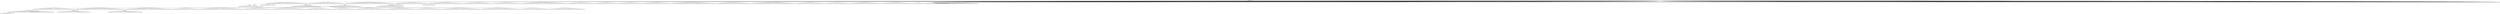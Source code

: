 digraph g {
	"56" -> "57";
	"57" [color=indianred1, style=filled, label="18"];
	"54" -> "55";
	"55" [label="9"];
	"53" -> "54";
	"54" [label="41"];
	"53" -> "56";
	"56" [label="4"];
	"35" -> "36";
	"36" [color=indianred1, style=filled, label="44"];
	"34" -> "35";
	"35" [label="47"];
	"30" -> "31";
	"31" [label="21"];
	"29" -> "30";
	"30" [color=indianred1, style=filled, label="24"];
	"28" -> "29";
	"29" [label="48"];
	"22" -> "23";
	"23" [color=indianred1, style=filled, label="50"];
	"21" -> "22";
	"22" [label="37"];
	"14" -> "15";
	"15" [color=indianred1, style=filled, label="35"];
	"13" -> "14";
	"14" [label="43"];
	"10" -> "11";
	"11" [label="7"];
	"10" -> "12";
	"12" [label="1"];
	"10" -> "13";
	"13" [label="35"];
	"10" -> "16";
	"16" [label="22"];
	"10" -> "17";
	"17" [label="12"];
	"10" -> "18";
	"18" [label="3"];
	"10" -> "19";
	"19" [label="30"];
	"10" -> "20";
	"20" [label="40"];
	"10" -> "21";
	"21" [label="50"];
	"10" -> "24";
	"24" [label="46"];
	"10" -> "25";
	"25" [label="15"];
	"10" -> "26";
	"26" [label="5"];
	"10" -> "27";
	"27" [label="6"];
	"10" -> "28";
	"28" [label="24"];
	"10" -> "32";
	"32" [label="42"];
	"10" -> "33";
	"33" [label="29"];
	"9" -> "10";
	"10" [color=indianred1, style=filled, label="20"];
	"8" -> "9";
	"9" [color=indianred1, style=filled, label="26"];
	"7" -> "8";
	"8" [label="20"];
	"5" -> "6";
	"6" [color=indianred1, style=filled, label="19"];
	"3" -> "4";
	"4" [label="23"];
	"3" -> "5";
	"5" [label="34"];
	"1" -> "2";
	"2" [label="14"];
	"0" -> "1";
	"1" [label="25"];
	"0" -> "3";
	"3" [label="19"];
	"0" -> "7";
	"7" [label="26"];
	"0" -> "34";
	"34" [label="44"];
	"0" -> "37";
	"37" [label="16"];
	"0" -> "38";
	"38" [label="36"];
	"0" -> "39";
	"39" [label="10"];
	"0" -> "40";
	"40" [label="38"];
	"0" -> "41";
	"41" [label="11"];
	"0" -> "42";
	"42" [label="8"];
	"0" -> "43";
	"43" [label="17"];
	"0" -> "44";
	"44" [label="39"];
	"0" -> "45";
	"45" [label="45"];
	"0" -> "46";
	"46" [label="49"];
	"0" -> "47";
	"47" [label="13"];
	"0" -> "48";
	"48" [label="27"];
	"0" -> "49";
	"49" [label="32"];
	"0" -> "50";
	"50" [label="28"];
	"0" -> "51";
	"51" [label="33"];
	"0" -> "52";
	"52" [label="2"];
	"0" -> "53";
	"53" [label="18"];
	"0" -> "58";
	"58" [label="31"];
	"0" [label="germline"];
	"0" -> "cell1";
	"cell1" [shape=box];
	"0" -> "cell2";
	"cell2" [shape=box];
	"46" -> "cell3";
	"cell3" [shape=box];
	"53" -> "cell4";
	"cell4" [shape=box];
	"0" -> "cell5";
	"cell5" [shape=box];
	"0" -> "cell6";
	"cell6" [shape=box];
	"20" -> "cell7";
	"cell7" [shape=box];
	"0" -> "cell8";
	"cell8" [shape=box];
	"0" -> "cell9";
	"cell9" [shape=box];
	"0" -> "cell10";
	"cell10" [shape=box];
	"0" -> "cell11";
	"cell11" [shape=box];
	"42" -> "cell12";
	"cell12" [shape=box];
	"0" -> "cell13";
	"cell13" [shape=box];
	"0" -> "cell14";
	"cell14" [shape=box];
	"19" -> "cell15";
	"cell15" [shape=box];
	"48" -> "cell16";
	"cell16" [shape=box];
	"0" -> "cell17";
	"cell17" [shape=box];
	"21" -> "cell18";
	"cell18" [shape=box];
	"0" -> "cell19";
	"cell19" [shape=box];
	"0" -> "cell20";
	"cell20" [shape=box];
	"33" -> "cell21";
	"cell21" [shape=box];
	"40" -> "cell22";
	"cell22" [shape=box];
	"0" -> "cell23";
	"cell23" [shape=box];
	"0" -> "cell24";
	"cell24" [shape=box];
	"0" -> "cell25";
	"cell25" [shape=box];
	"0" -> "cell26";
	"cell26" [shape=box];
	"51" -> "cell27";
	"cell27" [shape=box];
	"23" -> "cell28";
	"cell28" [shape=box];
	"0" -> "cell29";
	"cell29" [shape=box];
	"18" -> "cell30";
	"cell30" [shape=box];
	"26" -> "cell31";
	"cell31" [shape=box];
	"0" -> "cell32";
	"cell32" [shape=box];
	"11" -> "cell33";
	"cell33" [shape=box];
	"0" -> "cell34";
	"cell34" [shape=box];
	"0" -> "cell35";
	"cell35" [shape=box];
	"0" -> "cell36";
	"cell36" [shape=box];
	"22" -> "cell37";
	"cell37" [shape=box];
	"36" -> "cell38";
	"cell38" [shape=box];
	"0" -> "cell39";
	"cell39" [shape=box];
	"32" -> "cell40";
	"cell40" [shape=box];
	"0" -> "cell41";
	"cell41" [shape=box];
	"39" -> "cell42";
	"cell42" [shape=box];
	"0" -> "cell43";
	"cell43" [shape=box];
	"50" -> "cell44";
	"cell44" [shape=box];
	"0" -> "cell45";
	"cell45" [shape=box];
	"47" -> "cell46";
	"cell46" [shape=box];
	"18" -> "cell47";
	"cell47" [shape=box];
	"0" -> "cell48";
	"cell48" [shape=box];
	"1" -> "cell49";
	"cell49" [shape=box];
	"0" -> "cell50";
	"cell50" [shape=box];
	"0" -> "cell51";
	"cell51" [shape=box];
	"57" -> "cell52";
	"cell52" [shape=box];
	"47" -> "cell53";
	"cell53" [shape=box];
	"0" -> "cell54";
	"cell54" [shape=box];
	"0" -> "cell55";
	"cell55" [shape=box];
	"0" -> "cell56";
	"cell56" [shape=box];
	"28" -> "cell57";
	"cell57" [shape=box];
	"33" -> "cell58";
	"cell58" [shape=box];
	"0" -> "cell59";
	"cell59" [shape=box];
	"0" -> "cell60";
	"cell60" [shape=box];
	"49" -> "cell61";
	"cell61" [shape=box];
	"0" -> "cell62";
	"cell62" [shape=box];
	"26" -> "cell63";
	"cell63" [shape=box];
	"0" -> "cell64";
	"cell64" [shape=box];
	"13" -> "cell65";
	"cell65" [shape=box];
	"0" -> "cell66";
	"cell66" [shape=box];
	"0" -> "cell67";
	"cell67" [shape=box];
	"0" -> "cell68";
	"cell68" [shape=box];
	"33" -> "cell69";
	"cell69" [shape=box];
	"11" -> "cell70";
	"cell70" [shape=box];
	"21" -> "cell71";
	"cell71" [shape=box];
	"41" -> "cell72";
	"cell72" [shape=box];
	"7" -> "cell73";
	"cell73" [shape=box];
	"0" -> "cell74";
	"cell74" [shape=box];
	"27" -> "cell75";
	"cell75" [shape=box];
	"0" -> "cell76";
	"cell76" [shape=box];
	"21" -> "cell77";
	"cell77" [shape=box];
	"0" -> "cell78";
	"cell78" [shape=box];
	"0" -> "cell79";
	"cell79" [shape=box];
	"0" -> "cell80";
	"cell80" [shape=box];
	"51" -> "cell81";
	"cell81" [shape=box];
	"39" -> "cell82";
	"cell82" [shape=box];
	"0" -> "cell83";
	"cell83" [shape=box];
	"0" -> "cell84";
	"cell84" [shape=box];
	"21" -> "cell85";
	"cell85" [shape=box];
	"18" -> "cell86";
	"cell86" [shape=box];
	"46" -> "cell87";
	"cell87" [shape=box];
	"21" -> "cell88";
	"cell88" [shape=box];
	"46" -> "cell89";
	"cell89" [shape=box];
	"7" -> "cell90";
	"cell90" [shape=box];
	"58" -> "cell91";
	"cell91" [shape=box];
	"0" -> "cell92";
	"cell92" [shape=box];
	"28" -> "cell93";
	"cell93" [shape=box];
	"44" -> "cell94";
	"cell94" [shape=box];
	"0" -> "cell95";
	"cell95" [shape=box];
	"0" -> "cell96";
	"cell96" [shape=box];
	"58" -> "cell97";
	"cell97" [shape=box];
	"0" -> "cell98";
	"cell98" [shape=box];
	"27" -> "cell99";
	"cell99" [shape=box];
	"0" -> "cell100";
	"cell100" [shape=box];
	"0" -> "cell101";
	"cell101" [shape=box];
	"0" -> "cell102";
	"cell102" [shape=box];
	"0" -> "cell103";
	"cell103" [shape=box];
	"52" -> "cell104";
	"cell104" [shape=box];
	"0" -> "cell105";
	"cell105" [shape=box];
	"0" -> "cell106";
	"cell106" [shape=box];
	"39" -> "cell107";
	"cell107" [shape=box];
	"0" -> "cell108";
	"cell108" [shape=box];
	"0" -> "cell109";
	"cell109" [shape=box];
	"0" -> "cell110";
	"cell110" [shape=box];
	"51" -> "cell111";
	"cell111" [shape=box];
	"24" -> "cell112";
	"cell112" [shape=box];
	"0" -> "cell113";
	"cell113" [shape=box];
	"28" -> "cell114";
	"cell114" [shape=box];
	"25" -> "cell115";
	"cell115" [shape=box];
	"6" -> "cell116";
	"cell116" [shape=box];
	"42" -> "cell117";
	"cell117" [shape=box];
	"49" -> "cell118";
	"cell118" [shape=box];
	"0" -> "cell119";
	"cell119" [shape=box];
	"0" -> "cell120";
	"cell120" [shape=box];
	"23" -> "cell121";
	"cell121" [shape=box];
	"0" -> "cell122";
	"cell122" [shape=box];
	"0" -> "cell123";
	"cell123" [shape=box];
	"6" -> "cell124";
	"cell124" [shape=box];
	"12" -> "cell125";
	"cell125" [shape=box];
	"53" -> "cell126";
	"cell126" [shape=box];
	"7" -> "cell127";
	"cell127" [shape=box];
	"7" -> "cell128";
	"cell128" [shape=box];
	"0" -> "cell129";
	"cell129" [shape=box];
	"0" -> "cell130";
	"cell130" [shape=box];
	"37" -> "cell131";
	"cell131" [shape=box];
	"0" -> "cell132";
	"cell132" [shape=box];
	"41" -> "cell133";
	"cell133" [shape=box];
	"21" -> "cell134";
	"cell134" [shape=box];
	"9" -> "cell135";
	"cell135" [shape=box];
	"27" -> "cell136";
	"cell136" [shape=box];
	"0" -> "cell137";
	"cell137" [shape=box];
	"13" -> "cell138";
	"cell138" [shape=box];
	"0" -> "cell139";
	"cell139" [shape=box];
	"0" -> "cell140";
	"cell140" [shape=box];
	"16" -> "cell141";
	"cell141" [shape=box];
	"0" -> "cell142";
	"cell142" [shape=box];
	"36" -> "cell143";
	"cell143" [shape=box];
	"50" -> "cell144";
	"cell144" [shape=box];
	"46" -> "cell145";
	"cell145" [shape=box];
	"43" -> "cell146";
	"cell146" [shape=box];
	"0" -> "cell147";
	"cell147" [shape=box];
	"34" -> "cell148";
	"cell148" [shape=box];
	"28" -> "cell149";
	"cell149" [shape=box];
	"47" -> "cell150";
	"cell150" [shape=box];
	"0" -> "cell151";
	"cell151" [shape=box];
	"0" -> "cell152";
	"cell152" [shape=box];
	"42" -> "cell153";
	"cell153" [shape=box];
	"40" -> "cell154";
	"cell154" [shape=box];
	"6" -> "cell155";
	"cell155" [shape=box];
	"0" -> "cell156";
	"cell156" [shape=box];
	"53" -> "cell157";
	"cell157" [shape=box];
	"54" -> "cell158";
	"cell158" [shape=box];
	"0" -> "cell159";
	"cell159" [shape=box];
	"0" -> "cell160";
	"cell160" [shape=box];
	"0" -> "cell161";
	"cell161" [shape=box];
	"38" -> "cell162";
	"cell162" [shape=box];
	"0" -> "cell163";
	"cell163" [shape=box];
	"34" -> "cell164";
	"cell164" [shape=box];
	"31" -> "cell165";
	"cell165" [shape=box];
	"7" -> "cell166";
	"cell166" [shape=box];
	"31" -> "cell167";
	"cell167" [shape=box];
	"17" -> "cell168";
	"cell168" [shape=box];
	"26" -> "cell169";
	"cell169" [shape=box];
	"0" -> "cell170";
	"cell170" [shape=box];
	"0" -> "cell171";
	"cell171" [shape=box];
	"9" -> "cell172";
	"cell172" [shape=box];
	"0" -> "cell173";
	"cell173" [shape=box];
	"0" -> "cell174";
	"cell174" [shape=box];
	"13" -> "cell175";
	"cell175" [shape=box];
	"20" -> "cell176";
	"cell176" [shape=box];
	"23" -> "cell177";
	"cell177" [shape=box];
	"17" -> "cell178";
	"cell178" [shape=box];
	"1" -> "cell179";
	"cell179" [shape=box];
	"49" -> "cell180";
	"cell180" [shape=box];
	"0" -> "cell181";
	"cell181" [shape=box];
	"27" -> "cell182";
	"cell182" [shape=box];
	"33" -> "cell183";
	"cell183" [shape=box];
	"44" -> "cell184";
	"cell184" [shape=box];
	"21" -> "cell185";
	"cell185" [shape=box];
	"45" -> "cell186";
	"cell186" [shape=box];
	"0" -> "cell187";
	"cell187" [shape=box];
	"0" -> "cell188";
	"cell188" [shape=box];
	"0" -> "cell189";
	"cell189" [shape=box];
	"0" -> "cell190";
	"cell190" [shape=box];
	"0" -> "cell191";
	"cell191" [shape=box];
	"11" -> "cell192";
	"cell192" [shape=box];
	"3" -> "cell193";
	"cell193" [shape=box];
	"0" -> "cell194";
	"cell194" [shape=box];
	"21" -> "cell195";
	"cell195" [shape=box];
	"39" -> "cell196";
	"cell196" [shape=box];
	"4" -> "cell197";
	"cell197" [shape=box];
	"47" -> "cell198";
	"cell198" [shape=box];
	"15" -> "cell199";
	"cell199" [shape=box];
	"0" -> "cell200";
	"cell200" [shape=box];
	"0" -> "cell201";
	"cell201" [shape=box];
	"44" -> "cell202";
	"cell202" [shape=box];
	"0" -> "cell203";
	"cell203" [shape=box];
	"50" -> "cell204";
	"cell204" [shape=box];
	"53" -> "cell205";
	"cell205" [shape=box];
	"0" -> "cell206";
	"cell206" [shape=box];
	"0" -> "cell207";
	"cell207" [shape=box];
	"0" -> "cell208";
	"cell208" [shape=box];
	"0" -> "cell209";
	"cell209" [shape=box];
	"0" -> "cell210";
	"cell210" [shape=box];
	"0" -> "cell211";
	"cell211" [shape=box];
	"7" -> "cell212";
	"cell212" [shape=box];
	"23" -> "cell213";
	"cell213" [shape=box];
	"0" -> "cell214";
	"cell214" [shape=box];
	"43" -> "cell215";
	"cell215" [shape=box];
	"0" -> "cell216";
	"cell216" [shape=box];
	"0" -> "cell217";
	"cell217" [shape=box];
	"42" -> "cell218";
	"cell218" [shape=box];
	"44" -> "cell219";
	"cell219" [shape=box];
	"28" -> "cell220";
	"cell220" [shape=box];
	"0" -> "cell221";
	"cell221" [shape=box];
	"0" -> "cell222";
	"cell222" [shape=box];
	"57" -> "cell223";
	"cell223" [shape=box];
	"46" -> "cell224";
	"cell224" [shape=box];
	"35" -> "cell225";
	"cell225" [shape=box];
	"0" -> "cell226";
	"cell226" [shape=box];
	"0" -> "cell227";
	"cell227" [shape=box];
	"43" -> "cell228";
	"cell228" [shape=box];
	"27" -> "cell229";
	"cell229" [shape=box];
	"30" -> "cell230";
	"cell230" [shape=box];
	"38" -> "cell231";
	"cell231" [shape=box];
	"45" -> "cell232";
	"cell232" [shape=box];
	"0" -> "cell233";
	"cell233" [shape=box];
	"33" -> "cell234";
	"cell234" [shape=box];
	"0" -> "cell235";
	"cell235" [shape=box];
	"0" -> "cell236";
	"cell236" [shape=box];
	"32" -> "cell237";
	"cell237" [shape=box];
	"32" -> "cell238";
	"cell238" [shape=box];
	"42" -> "cell239";
	"cell239" [shape=box];
	"9" -> "cell240";
	"cell240" [shape=box];
	"39" -> "cell241";
	"cell241" [shape=box];
	"0" -> "cell242";
	"cell242" [shape=box];
	"44" -> "cell243";
	"cell243" [shape=box];
	"0" -> "cell244";
	"cell244" [shape=box];
	"0" -> "cell245";
	"cell245" [shape=box];
	"0" -> "cell246";
	"cell246" [shape=box];
	"0" -> "cell247";
	"cell247" [shape=box];
	"43" -> "cell248";
	"cell248" [shape=box];
	"20" -> "cell249";
	"cell249" [shape=box];
	"16" -> "cell250";
	"cell250" [shape=box];
	"0" -> "cell251";
	"cell251" [shape=box];
	"5" -> "cell252";
	"cell252" [shape=box];
	"25" -> "cell253";
	"cell253" [shape=box];
	"0" -> "cell254";
	"cell254" [shape=box];
	"12" -> "cell255";
	"cell255" [shape=box];
	"15" -> "cell256";
	"cell256" [shape=box];
	"33" -> "cell257";
	"cell257" [shape=box];
	"0" -> "cell258";
	"cell258" [shape=box];
	"0" -> "cell259";
	"cell259" [shape=box];
	"52" -> "cell260";
	"cell260" [shape=box];
	"34" -> "cell261";
	"cell261" [shape=box];
	"0" -> "cell262";
	"cell262" [shape=box];
	"27" -> "cell263";
	"cell263" [shape=box];
	"19" -> "cell264";
	"cell264" [shape=box];
	"0" -> "cell265";
	"cell265" [shape=box];
	"46" -> "cell266";
	"cell266" [shape=box];
	"0" -> "cell267";
	"cell267" [shape=box];
	"50" -> "cell268";
	"cell268" [shape=box];
	"17" -> "cell269";
	"cell269" [shape=box];
	"0" -> "cell270";
	"cell270" [shape=box];
	"0" -> "cell271";
	"cell271" [shape=box];
	"25" -> "cell272";
	"cell272" [shape=box];
	"0" -> "cell273";
	"cell273" [shape=box];
	"21" -> "cell274";
	"cell274" [shape=box];
	"0" -> "cell275";
	"cell275" [shape=box];
	"0" -> "cell276";
	"cell276" [shape=box];
	"0" -> "cell277";
	"cell277" [shape=box];
	"44" -> "cell278";
	"cell278" [shape=box];
	"0" -> "cell279";
	"cell279" [shape=box];
	"37" -> "cell280";
	"cell280" [shape=box];
	"0" -> "cell281";
	"cell281" [shape=box];
	"0" -> "cell282";
	"cell282" [shape=box];
	"46" -> "cell283";
	"cell283" [shape=box];
	"40" -> "cell284";
	"cell284" [shape=box];
	"27" -> "cell285";
	"cell285" [shape=box];
	"54" -> "cell286";
	"cell286" [shape=box];
	"0" -> "cell287";
	"cell287" [shape=box];
	"0" -> "cell288";
	"cell288" [shape=box];
	"0" -> "cell289";
	"cell289" [shape=box];
	"0" -> "cell290";
	"cell290" [shape=box];
	"27" -> "cell291";
	"cell291" [shape=box];
	"25" -> "cell292";
	"cell292" [shape=box];
	"0" -> "cell293";
	"cell293" [shape=box];
	"0" -> "cell294";
	"cell294" [shape=box];
	"52" -> "cell295";
	"cell295" [shape=box];
	"44" -> "cell296";
	"cell296" [shape=box];
	"0" -> "cell297";
	"cell297" [shape=box];
	"35" -> "cell298";
	"cell298" [shape=box];
	"3" -> "cell299";
	"cell299" [shape=box];
	"0" -> "cell300";
	"cell300" [shape=box];
	"0" -> "cell301";
	"cell301" [shape=box];
	"0" -> "cell302";
	"cell302" [shape=box];
	"0" -> "cell303";
	"cell303" [shape=box];
	"0" -> "cell304";
	"cell304" [shape=box];
	"0" -> "cell305";
	"cell305" [shape=box];
	"0" -> "cell306";
	"cell306" [shape=box];
	"15" -> "cell307";
	"cell307" [shape=box];
	"53" -> "cell308";
	"cell308" [shape=box];
	"1" -> "cell309";
	"cell309" [shape=box];
	"0" -> "cell310";
	"cell310" [shape=box];
	"25" -> "cell311";
	"cell311" [shape=box];
	"11" -> "cell312";
	"cell312" [shape=box];
	"0" -> "cell313";
	"cell313" [shape=box];
	"0" -> "cell314";
	"cell314" [shape=box];
	"2" -> "cell315";
	"cell315" [shape=box];
	"0" -> "cell316";
	"cell316" [shape=box];
	"12" -> "cell317";
	"cell317" [shape=box];
	"0" -> "cell318";
	"cell318" [shape=box];
	"0" -> "cell319";
	"cell319" [shape=box];
	"42" -> "cell320";
	"cell320" [shape=box];
	"0" -> "cell321";
	"cell321" [shape=box];
	"0" -> "cell322";
	"cell322" [shape=box];
	"0" -> "cell323";
	"cell323" [shape=box];
	"0" -> "cell324";
	"cell324" [shape=box];
	"0" -> "cell325";
	"cell325" [shape=box];
	"39" -> "cell326";
	"cell326" [shape=box];
	"0" -> "cell327";
	"cell327" [shape=box];
	"45" -> "cell328";
	"cell328" [shape=box];
	"0" -> "cell329";
	"cell329" [shape=box];
	"0" -> "cell330";
	"cell330" [shape=box];
	"53" -> "cell331";
	"cell331" [shape=box];
	"46" -> "cell332";
	"cell332" [shape=box];
	"0" -> "cell333";
	"cell333" [shape=box];
	"50" -> "cell334";
	"cell334" [shape=box];
	"0" -> "cell335";
	"cell335" [shape=box];
	"16" -> "cell336";
	"cell336" [shape=box];
	"11" -> "cell337";
	"cell337" [shape=box];
	"0" -> "cell338";
	"cell338" [shape=box];
	"0" -> "cell339";
	"cell339" [shape=box];
	"0" -> "cell340";
	"cell340" [shape=box];
	"49" -> "cell341";
	"cell341" [shape=box];
	"0" -> "cell342";
	"cell342" [shape=box];
	"0" -> "cell343";
	"cell343" [shape=box];
	"0" -> "cell344";
	"cell344" [shape=box];
	"0" -> "cell345";
	"cell345" [shape=box];
	"39" -> "cell346";
	"cell346" [shape=box];
	"0" -> "cell347";
	"cell347" [shape=box];
	"52" -> "cell348";
	"cell348" [shape=box];
	"0" -> "cell349";
	"cell349" [shape=box];
	"0" -> "cell350";
	"cell350" [shape=box];
	"7" -> "cell351";
	"cell351" [shape=box];
	"26" -> "cell352";
	"cell352" [shape=box];
	"0" -> "cell353";
	"cell353" [shape=box];
	"20" -> "cell354";
	"cell354" [shape=box];
	"0" -> "cell355";
	"cell355" [shape=box];
	"22" -> "cell356";
	"cell356" [shape=box];
	"9" -> "cell357";
	"cell357" [shape=box];
	"33" -> "cell358";
	"cell358" [shape=box];
	"37" -> "cell359";
	"cell359" [shape=box];
	"34" -> "cell360";
	"cell360" [shape=box];
	"21" -> "cell361";
	"cell361" [shape=box];
	"0" -> "cell362";
	"cell362" [shape=box];
	"0" -> "cell363";
	"cell363" [shape=box];
	"48" -> "cell364";
	"cell364" [shape=box];
	"0" -> "cell365";
	"cell365" [shape=box];
	"0" -> "cell366";
	"cell366" [shape=box];
	"30" -> "cell367";
	"cell367" [shape=box];
	"40" -> "cell368";
	"cell368" [shape=box];
	"53" -> "cell369";
	"cell369" [shape=box];
	"0" -> "cell370";
	"cell370" [shape=box];
	"3" -> "cell371";
	"cell371" [shape=box];
	"0" -> "cell372";
	"cell372" [shape=box];
	"0" -> "cell373";
	"cell373" [shape=box];
	"15" -> "cell374";
	"cell374" [shape=box];
	"48" -> "cell375";
	"cell375" [shape=box];
	"0" -> "cell376";
	"cell376" [shape=box];
	"0" -> "cell377";
	"cell377" [shape=box];
	"17" -> "cell378";
	"cell378" [shape=box];
	"37" -> "cell379";
	"cell379" [shape=box];
	"0" -> "cell380";
	"cell380" [shape=box];
	"0" -> "cell381";
	"cell381" [shape=box];
	"0" -> "cell382";
	"cell382" [shape=box];
	"0" -> "cell383";
	"cell383" [shape=box];
	"33" -> "cell384";
	"cell384" [shape=box];
	"3" -> "cell385";
	"cell385" [shape=box];
	"0" -> "cell386";
	"cell386" [shape=box];
	"0" -> "cell387";
	"cell387" [shape=box];
	"58" -> "cell388";
	"cell388" [shape=box];
	"32" -> "cell389";
	"cell389" [shape=box];
	"43" -> "cell390";
	"cell390" [shape=box];
	"0" -> "cell391";
	"cell391" [shape=box];
	"30" -> "cell392";
	"cell392" [shape=box];
	"9" -> "cell393";
	"cell393" [shape=box];
	"13" -> "cell394";
	"cell394" [shape=box];
	"29" -> "cell395";
	"cell395" [shape=box];
	"0" -> "cell396";
	"cell396" [shape=box];
	"0" -> "cell397";
	"cell397" [shape=box];
	"0" -> "cell398";
	"cell398" [shape=box];
	"0" -> "cell399";
	"cell399" [shape=box];
	"0" -> "cell400";
	"cell400" [shape=box];
	"0" -> "cell401";
	"cell401" [shape=box];
	"13" -> "cell402";
	"cell402" [shape=box];
	"44" -> "cell403";
	"cell403" [shape=box];
	"0" -> "cell404";
	"cell404" [shape=box];
	"0" -> "cell405";
	"cell405" [shape=box];
	"30" -> "cell406";
	"cell406" [shape=box];
	"0" -> "cell407";
	"cell407" [shape=box];
	"0" -> "cell408";
	"cell408" [shape=box];
	"30" -> "cell409";
	"cell409" [shape=box];
	"0" -> "cell410";
	"cell410" [shape=box];
	"0" -> "cell411";
	"cell411" [shape=box];
	"19" -> "cell412";
	"cell412" [shape=box];
	"44" -> "cell413";
	"cell413" [shape=box];
	"0" -> "cell414";
	"cell414" [shape=box];
	"0" -> "cell415";
	"cell415" [shape=box];
	"2" -> "cell416";
	"cell416" [shape=box];
	"0" -> "cell417";
	"cell417" [shape=box];
	"0" -> "cell418";
	"cell418" [shape=box];
	"34" -> "cell419";
	"cell419" [shape=box];
	"0" -> "cell420";
	"cell420" [shape=box];
	"47" -> "cell421";
	"cell421" [shape=box];
	"0" -> "cell422";
	"cell422" [shape=box];
	"19" -> "cell423";
	"cell423" [shape=box];
	"0" -> "cell424";
	"cell424" [shape=box];
	"21" -> "cell425";
	"cell425" [shape=box];
	"25" -> "cell426";
	"cell426" [shape=box];
	"50" -> "cell427";
	"cell427" [shape=box];
	"0" -> "cell428";
	"cell428" [shape=box];
	"0" -> "cell429";
	"cell429" [shape=box];
	"9" -> "cell430";
	"cell430" [shape=box];
	"13" -> "cell431";
	"cell431" [shape=box];
	"53" -> "cell432";
	"cell432" [shape=box];
	"0" -> "cell433";
	"cell433" [shape=box];
	"0" -> "cell434";
	"cell434" [shape=box];
	"0" -> "cell435";
	"cell435" [shape=box];
	"0" -> "cell436";
	"cell436" [shape=box];
	"0" -> "cell437";
	"cell437" [shape=box];
	"33" -> "cell438";
	"cell438" [shape=box];
	"45" -> "cell439";
	"cell439" [shape=box];
	"44" -> "cell440";
	"cell440" [shape=box];
	"21" -> "cell441";
	"cell441" [shape=box];
	"50" -> "cell442";
	"cell442" [shape=box];
	"0" -> "cell443";
	"cell443" [shape=box];
	"0" -> "cell444";
	"cell444" [shape=box];
	"0" -> "cell445";
	"cell445" [shape=box];
	"21" -> "cell446";
	"cell446" [shape=box];
	"53" -> "cell447";
	"cell447" [shape=box];
	"0" -> "cell448";
	"cell448" [shape=box];
	"34" -> "cell449";
	"cell449" [shape=box];
	"0" -> "cell450";
	"cell450" [shape=box];
	"0" -> "cell451";
	"cell451" [shape=box];
	"0" -> "cell452";
	"cell452" [shape=box];
	"0" -> "cell453";
	"cell453" [shape=box];
	"0" -> "cell454";
	"cell454" [shape=box];
	"58" -> "cell455";
	"cell455" [shape=box];
	"0" -> "cell456";
	"cell456" [shape=box];
	"39" -> "cell457";
	"cell457" [shape=box];
	"0" -> "cell458";
	"cell458" [shape=box];
	"0" -> "cell459";
	"cell459" [shape=box];
	"27" -> "cell460";
	"cell460" [shape=box];
	"33" -> "cell461";
	"cell461" [shape=box];
	"36" -> "cell462";
	"cell462" [shape=box];
	"26" -> "cell463";
	"cell463" [shape=box];
	"0" -> "cell464";
	"cell464" [shape=box];
	"0" -> "cell465";
	"cell465" [shape=box];
	"30" -> "cell466";
	"cell466" [shape=box];
	"0" -> "cell467";
	"cell467" [shape=box];
	"0" -> "cell468";
	"cell468" [shape=box];
	"13" -> "cell469";
	"cell469" [shape=box];
	"0" -> "cell470";
	"cell470" [shape=box];
	"0" -> "cell471";
	"cell471" [shape=box];
	"0" -> "cell472";
	"cell472" [shape=box];
	"32" -> "cell473";
	"cell473" [shape=box];
	"40" -> "cell474";
	"cell474" [shape=box];
	"0" -> "cell475";
	"cell475" [shape=box];
	"0" -> "cell476";
	"cell476" [shape=box];
	"0" -> "cell477";
	"cell477" [shape=box];
	"16" -> "cell478";
	"cell478" [shape=box];
	"0" -> "cell479";
	"cell479" [shape=box];
	"32" -> "cell480";
	"cell480" [shape=box];
	"21" -> "cell481";
	"cell481" [shape=box];
	"0" -> "cell482";
	"cell482" [shape=box];
	"0" -> "cell483";
	"cell483" [shape=box];
	"0" -> "cell484";
	"cell484" [shape=box];
	"0" -> "cell485";
	"cell485" [shape=box];
	"0" -> "cell486";
	"cell486" [shape=box];
	"54" -> "cell487";
	"cell487" [shape=box];
	"44" -> "cell488";
	"cell488" [shape=box];
	"0" -> "cell489";
	"cell489" [shape=box];
	"0" -> "cell490";
	"cell490" [shape=box];
	"0" -> "cell491";
	"cell491" [shape=box];
	"0" -> "cell492";
	"cell492" [shape=box];
	"13" -> "cell493";
	"cell493" [shape=box];
	"0" -> "cell494";
	"cell494" [shape=box];
	"6" -> "cell495";
	"cell495" [shape=box];
	"30" -> "cell496";
	"cell496" [shape=box];
	"36" -> "cell497";
	"cell497" [shape=box];
	"0" -> "cell498";
	"cell498" [shape=box];
	"24" -> "cell499";
	"cell499" [shape=box];
	"3" -> "cell500";
	"cell500" [shape=box];
	"58" -> "cell501";
	"cell501" [shape=box];
	"2" -> "cell502";
	"cell502" [shape=box];
	"0" -> "cell503";
	"cell503" [shape=box];
	"23" -> "cell504";
	"cell504" [shape=box];
	"0" -> "cell505";
	"cell505" [shape=box];
	"24" -> "cell506";
	"cell506" [shape=box];
	"36" -> "cell507";
	"cell507" [shape=box];
	"0" -> "cell508";
	"cell508" [shape=box];
	"0" -> "cell509";
	"cell509" [shape=box];
	"0" -> "cell510";
	"cell510" [shape=box];
	"51" -> "cell511";
	"cell511" [shape=box];
	"46" -> "cell512";
	"cell512" [shape=box];
	"0" -> "cell513";
	"cell513" [shape=box];
	"36" -> "cell514";
	"cell514" [shape=box];
	"0" -> "cell515";
	"cell515" [shape=box];
	"12" -> "cell516";
	"cell516" [shape=box];
	"22" -> "cell517";
	"cell517" [shape=box];
	"34" -> "cell518";
	"cell518" [shape=box];
	"47" -> "cell519";
	"cell519" [shape=box];
	"33" -> "cell520";
	"cell520" [shape=box];
	"13" -> "cell521";
	"cell521" [shape=box];
	"0" -> "cell522";
	"cell522" [shape=box];
	"24" -> "cell523";
	"cell523" [shape=box];
	"0" -> "cell524";
	"cell524" [shape=box];
	"0" -> "cell525";
	"cell525" [shape=box];
	"54" -> "cell526";
	"cell526" [shape=box];
	"13" -> "cell527";
	"cell527" [shape=box];
	"9" -> "cell528";
	"cell528" [shape=box];
	"0" -> "cell529";
	"cell529" [shape=box];
	"0" -> "cell530";
	"cell530" [shape=box];
	"34" -> "cell531";
	"cell531" [shape=box];
	"0" -> "cell532";
	"cell532" [shape=box];
	"0" -> "cell533";
	"cell533" [shape=box];
	"37" -> "cell534";
	"cell534" [shape=box];
	"0" -> "cell535";
	"cell535" [shape=box];
	"6" -> "cell536";
	"cell536" [shape=box];
	"0" -> "cell537";
	"cell537" [shape=box];
	"0" -> "cell538";
	"cell538" [shape=box];
	"0" -> "cell539";
	"cell539" [shape=box];
	"43" -> "cell540";
	"cell540" [shape=box];
	"53" -> "cell541";
	"cell541" [shape=box];
	"9" -> "cell542";
	"cell542" [shape=box];
	"19" -> "cell543";
	"cell543" [shape=box];
	"49" -> "cell544";
	"cell544" [shape=box];
	"0" -> "cell545";
	"cell545" [shape=box];
	"0" -> "cell546";
	"cell546" [shape=box];
	"46" -> "cell547";
	"cell547" [shape=box];
	"0" -> "cell548";
	"cell548" [shape=box];
	"49" -> "cell549";
	"cell549" [shape=box];
	"0" -> "cell550";
	"cell550" [shape=box];
	"0" -> "cell551";
	"cell551" [shape=box];
	"0" -> "cell552";
	"cell552" [shape=box];
	"0" -> "cell553";
	"cell553" [shape=box];
	"13" -> "cell554";
	"cell554" [shape=box];
	"27" -> "cell555";
	"cell555" [shape=box];
	"26" -> "cell556";
	"cell556" [shape=box];
	"0" -> "cell557";
	"cell557" [shape=box];
	"0" -> "cell558";
	"cell558" [shape=box];
	"9" -> "cell559";
	"cell559" [shape=box];
	"0" -> "cell560";
	"cell560" [shape=box];
	"0" -> "cell561";
	"cell561" [shape=box];
	"6" -> "cell562";
	"cell562" [shape=box];
	"11" -> "cell563";
	"cell563" [shape=box];
	"0" -> "cell564";
	"cell564" [shape=box];
	"43" -> "cell565";
	"cell565" [shape=box];
	"0" -> "cell566";
	"cell566" [shape=box];
	"0" -> "cell567";
	"cell567" [shape=box];
	"41" -> "cell568";
	"cell568" [shape=box];
	"31" -> "cell569";
	"cell569" [shape=box];
	"0" -> "cell570";
	"cell570" [shape=box];
	"15" -> "cell571";
	"cell571" [shape=box];
	"0" -> "cell572";
	"cell572" [shape=box];
	"0" -> "cell573";
	"cell573" [shape=box];
	"30" -> "cell574";
	"cell574" [shape=box];
	"0" -> "cell575";
	"cell575" [shape=box];
	"0" -> "cell576";
	"cell576" [shape=box];
	"0" -> "cell577";
	"cell577" [shape=box];
	"0" -> "cell578";
	"cell578" [shape=box];
	"26" -> "cell579";
	"cell579" [shape=box];
	"0" -> "cell580";
	"cell580" [shape=box];
	"3" -> "cell581";
	"cell581" [shape=box];
	"27" -> "cell582";
	"cell582" [shape=box];
	"38" -> "cell583";
	"cell583" [shape=box];
	"0" -> "cell584";
	"cell584" [shape=box];
	"0" -> "cell585";
	"cell585" [shape=box];
	"46" -> "cell586";
	"cell586" [shape=box];
	"0" -> "cell587";
	"cell587" [shape=box];
	"0" -> "cell588";
	"cell588" [shape=box];
	"46" -> "cell589";
	"cell589" [shape=box];
	"53" -> "cell590";
	"cell590" [shape=box];
	"0" -> "cell591";
	"cell591" [shape=box];
	"6" -> "cell592";
	"cell592" [shape=box];
	"19" -> "cell593";
	"cell593" [shape=box];
	"0" -> "cell594";
	"cell594" [shape=box];
	"30" -> "cell595";
	"cell595" [shape=box];
	"0" -> "cell596";
	"cell596" [shape=box];
	"0" -> "cell597";
	"cell597" [shape=box];
	"0" -> "cell598";
	"cell598" [shape=box];
	"24" -> "cell599";
	"cell599" [shape=box];
	"37" -> "cell600";
	"cell600" [shape=box];
	"52" -> "cell601";
	"cell601" [shape=box];
	"0" -> "cell602";
	"cell602" [shape=box];
	"38" -> "cell603";
	"cell603" [shape=box];
	"1" -> "cell604";
	"cell604" [shape=box];
	"0" -> "cell605";
	"cell605" [shape=box];
	"7" -> "cell606";
	"cell606" [shape=box];
	"0" -> "cell607";
	"cell607" [shape=box];
	"0" -> "cell608";
	"cell608" [shape=box];
	"52" -> "cell609";
	"cell609" [shape=box];
	"0" -> "cell610";
	"cell610" [shape=box];
	"0" -> "cell611";
	"cell611" [shape=box];
	"0" -> "cell612";
	"cell612" [shape=box];
	"9" -> "cell613";
	"cell613" [shape=box];
	"0" -> "cell614";
	"cell614" [shape=box];
	"47" -> "cell615";
	"cell615" [shape=box];
	"13" -> "cell616";
	"cell616" [shape=box];
	"0" -> "cell617";
	"cell617" [shape=box];
	"3" -> "cell618";
	"cell618" [shape=box];
	"0" -> "cell619";
	"cell619" [shape=box];
	"18" -> "cell620";
	"cell620" [shape=box];
	"0" -> "cell621";
	"cell621" [shape=box];
	"41" -> "cell622";
	"cell622" [shape=box];
	"0" -> "cell623";
	"cell623" [shape=box];
	"0" -> "cell624";
	"cell624" [shape=box];
	"17" -> "cell625";
	"cell625" [shape=box];
	"0" -> "cell626";
	"cell626" [shape=box];
	"24" -> "cell627";
	"cell627" [shape=box];
	"0" -> "cell628";
	"cell628" [shape=box];
	"0" -> "cell629";
	"cell629" [shape=box];
	"45" -> "cell630";
	"cell630" [shape=box];
	"32" -> "cell631";
	"cell631" [shape=box];
	"0" -> "cell632";
	"cell632" [shape=box];
	"11" -> "cell633";
	"cell633" [shape=box];
	"0" -> "cell634";
	"cell634" [shape=box];
	"53" -> "cell635";
	"cell635" [shape=box];
	"34" -> "cell636";
	"cell636" [shape=box];
	"29" -> "cell637";
	"cell637" [shape=box];
	"30" -> "cell638";
	"cell638" [shape=box];
	"0" -> "cell639";
	"cell639" [shape=box];
	"0" -> "cell640";
	"cell640" [shape=box];
	"20" -> "cell641";
	"cell641" [shape=box];
	"0" -> "cell642";
	"cell642" [shape=box];
	"0" -> "cell643";
	"cell643" [shape=box];
	"0" -> "cell644";
	"cell644" [shape=box];
	"49" -> "cell645";
	"cell645" [shape=box];
	"0" -> "cell646";
	"cell646" [shape=box];
	"0" -> "cell647";
	"cell647" [shape=box];
	"20" -> "cell648";
	"cell648" [shape=box];
	"36" -> "cell649";
	"cell649" [shape=box];
	"0" -> "cell650";
	"cell650" [shape=box];
	"0" -> "cell651";
	"cell651" [shape=box];
	"57" -> "cell652";
	"cell652" [shape=box];
	"28" -> "cell653";
	"cell653" [shape=box];
	"0" -> "cell654";
	"cell654" [shape=box];
	"0" -> "cell655";
	"cell655" [shape=box];
	"44" -> "cell656";
	"cell656" [shape=box];
	"0" -> "cell657";
	"cell657" [shape=box];
	"0" -> "cell658";
	"cell658" [shape=box];
	"0" -> "cell659";
	"cell659" [shape=box];
	"0" -> "cell660";
	"cell660" [shape=box];
	"0" -> "cell661";
	"cell661" [shape=box];
	"14" -> "cell662";
	"cell662" [shape=box];
	"41" -> "cell663";
	"cell663" [shape=box];
	"0" -> "cell664";
	"cell664" [shape=box];
	"3" -> "cell665";
	"cell665" [shape=box];
	"0" -> "cell666";
	"cell666" [shape=box];
	"16" -> "cell667";
	"cell667" [shape=box];
	"51" -> "cell668";
	"cell668" [shape=box];
	"52" -> "cell669";
	"cell669" [shape=box];
	"0" -> "cell670";
	"cell670" [shape=box];
	"37" -> "cell671";
	"cell671" [shape=box];
	"0" -> "cell672";
	"cell672" [shape=box];
	"0" -> "cell673";
	"cell673" [shape=box];
	"0" -> "cell674";
	"cell674" [shape=box];
	"4" -> "cell675";
	"cell675" [shape=box];
	"0" -> "cell676";
	"cell676" [shape=box];
	"0" -> "cell677";
	"cell677" [shape=box];
	"0" -> "cell678";
	"cell678" [shape=box];
	"21" -> "cell679";
	"cell679" [shape=box];
	"0" -> "cell680";
	"cell680" [shape=box];
	"45" -> "cell681";
	"cell681" [shape=box];
	"27" -> "cell682";
	"cell682" [shape=box];
	"0" -> "cell683";
	"cell683" [shape=box];
	"0" -> "cell684";
	"cell684" [shape=box];
	"1" -> "cell685";
	"cell685" [shape=box];
	"46" -> "cell686";
	"cell686" [shape=box];
	"0" -> "cell687";
	"cell687" [shape=box];
	"1" -> "cell688";
	"cell688" [shape=box];
	"43" -> "cell689";
	"cell689" [shape=box];
	"30" -> "cell690";
	"cell690" [shape=box];
	"0" -> "cell691";
	"cell691" [shape=box];
	"23" -> "cell692";
	"cell692" [shape=box];
	"0" -> "cell693";
	"cell693" [shape=box];
	"0" -> "cell694";
	"cell694" [shape=box];
	"0" -> "cell695";
	"cell695" [shape=box];
	"49" -> "cell696";
	"cell696" [shape=box];
	"33" -> "cell697";
	"cell697" [shape=box];
	"0" -> "cell698";
	"cell698" [shape=box];
	"49" -> "cell699";
	"cell699" [shape=box];
	"0" -> "cell700";
	"cell700" [shape=box];
	"24" -> "cell701";
	"cell701" [shape=box];
	"0" -> "cell702";
	"cell702" [shape=box];
	"24" -> "cell703";
	"cell703" [shape=box];
	"0" -> "cell704";
	"cell704" [shape=box];
	"48" -> "cell705";
	"cell705" [shape=box];
	"0" -> "cell706";
	"cell706" [shape=box];
	"0" -> "cell707";
	"cell707" [shape=box];
	"42" -> "cell708";
	"cell708" [shape=box];
	"11" -> "cell709";
	"cell709" [shape=box];
	"0" -> "cell710";
	"cell710" [shape=box];
	"0" -> "cell711";
	"cell711" [shape=box];
	"0" -> "cell712";
	"cell712" [shape=box];
	"0" -> "cell713";
	"cell713" [shape=box];
	"0" -> "cell714";
	"cell714" [shape=box];
	"1" -> "cell715";
	"cell715" [shape=box];
	"7" -> "cell716";
	"cell716" [shape=box];
	"0" -> "cell717";
	"cell717" [shape=box];
	"31" -> "cell718";
	"cell718" [shape=box];
	"48" -> "cell719";
	"cell719" [shape=box];
	"0" -> "cell720";
	"cell720" [shape=box];
	"39" -> "cell721";
	"cell721" [shape=box];
	"40" -> "cell722";
	"cell722" [shape=box];
	"39" -> "cell723";
	"cell723" [shape=box];
	"19" -> "cell724";
	"cell724" [shape=box];
	"0" -> "cell725";
	"cell725" [shape=box];
	"0" -> "cell726";
	"cell726" [shape=box];
	"21" -> "cell727";
	"cell727" [shape=box];
	"0" -> "cell728";
	"cell728" [shape=box];
	"28" -> "cell729";
	"cell729" [shape=box];
	"16" -> "cell730";
	"cell730" [shape=box];
	"15" -> "cell731";
	"cell731" [shape=box];
	"3" -> "cell732";
	"cell732" [shape=box];
	"21" -> "cell733";
	"cell733" [shape=box];
	"0" -> "cell734";
	"cell734" [shape=box];
	"54" -> "cell735";
	"cell735" [shape=box];
	"25" -> "cell736";
	"cell736" [shape=box];
	"39" -> "cell737";
	"cell737" [shape=box];
	"11" -> "cell738";
	"cell738" [shape=box];
	"0" -> "cell739";
	"cell739" [shape=box];
	"0" -> "cell740";
	"cell740" [shape=box];
	"38" -> "cell741";
	"cell741" [shape=box];
	"0" -> "cell742";
	"cell742" [shape=box];
	"21" -> "cell743";
	"cell743" [shape=box];
	"46" -> "cell744";
	"cell744" [shape=box];
	"0" -> "cell745";
	"cell745" [shape=box];
	"0" -> "cell746";
	"cell746" [shape=box];
	"0" -> "cell747";
	"cell747" [shape=box];
	"30" -> "cell748";
	"cell748" [shape=box];
	"0" -> "cell749";
	"cell749" [shape=box];
	"26" -> "cell750";
	"cell750" [shape=box];
	"0" -> "cell751";
	"cell751" [shape=box];
	"0" -> "cell752";
	"cell752" [shape=box];
	"0" -> "cell753";
	"cell753" [shape=box];
	"0" -> "cell754";
	"cell754" [shape=box];
	"52" -> "cell755";
	"cell755" [shape=box];
	"0" -> "cell756";
	"cell756" [shape=box];
	"0" -> "cell757";
	"cell757" [shape=box];
	"0" -> "cell758";
	"cell758" [shape=box];
	"21" -> "cell759";
	"cell759" [shape=box];
	"0" -> "cell760";
	"cell760" [shape=box];
	"0" -> "cell761";
	"cell761" [shape=box];
	"2" -> "cell762";
	"cell762" [shape=box];
	"20" -> "cell763";
	"cell763" [shape=box];
	"17" -> "cell764";
	"cell764" [shape=box];
	"0" -> "cell765";
	"cell765" [shape=box];
	"0" -> "cell766";
	"cell766" [shape=box];
	"0" -> "cell767";
	"cell767" [shape=box];
	"0" -> "cell768";
	"cell768" [shape=box];
	"0" -> "cell769";
	"cell769" [shape=box];
	"28" -> "cell770";
	"cell770" [shape=box];
	"47" -> "cell771";
	"cell771" [shape=box];
	"24" -> "cell772";
	"cell772" [shape=box];
	"28" -> "cell773";
	"cell773" [shape=box];
	"20" -> "cell774";
	"cell774" [shape=box];
	"21" -> "cell775";
	"cell775" [shape=box];
	"31" -> "cell776";
	"cell776" [shape=box];
	"0" -> "cell777";
	"cell777" [shape=box];
	"0" -> "cell778";
	"cell778" [shape=box];
	"48" -> "cell779";
	"cell779" [shape=box];
	"0" -> "cell780";
	"cell780" [shape=box];
	"47" -> "cell781";
	"cell781" [shape=box];
	"0" -> "cell782";
	"cell782" [shape=box];
	"3" -> "cell783";
	"cell783" [shape=box];
	"53" -> "cell784";
	"cell784" [shape=box];
	"3" -> "cell785";
	"cell785" [shape=box];
	"13" -> "cell786";
	"cell786" [shape=box];
	"0" -> "cell787";
	"cell787" [shape=box];
	"0" -> "cell788";
	"cell788" [shape=box];
	"0" -> "cell789";
	"cell789" [shape=box];
	"0" -> "cell790";
	"cell790" [shape=box];
	"38" -> "cell791";
	"cell791" [shape=box];
	"1" -> "cell792";
	"cell792" [shape=box];
	"30" -> "cell793";
	"cell793" [shape=box];
	"0" -> "cell794";
	"cell794" [shape=box];
	"0" -> "cell795";
	"cell795" [shape=box];
	"0" -> "cell796";
	"cell796" [shape=box];
	"15" -> "cell797";
	"cell797" [shape=box];
	"0" -> "cell798";
	"cell798" [shape=box];
	"0" -> "cell799";
	"cell799" [shape=box];
	"41" -> "cell800";
	"cell800" [shape=box];
	"50" -> "cell801";
	"cell801" [shape=box];
	"15" -> "cell802";
	"cell802" [shape=box];
	"50" -> "cell803";
	"cell803" [shape=box];
	"21" -> "cell804";
	"cell804" [shape=box];
	"7" -> "cell805";
	"cell805" [shape=box];
	"0" -> "cell806";
	"cell806" [shape=box];
	"27" -> "cell807";
	"cell807" [shape=box];
	"12" -> "cell808";
	"cell808" [shape=box];
	"0" -> "cell809";
	"cell809" [shape=box];
	"15" -> "cell810";
	"cell810" [shape=box];
	"0" -> "cell811";
	"cell811" [shape=box];
	"0" -> "cell812";
	"cell812" [shape=box];
	"0" -> "cell813";
	"cell813" [shape=box];
	"16" -> "cell814";
	"cell814" [shape=box];
	"11" -> "cell815";
	"cell815" [shape=box];
	"38" -> "cell816";
	"cell816" [shape=box];
	"2" -> "cell817";
	"cell817" [shape=box];
	"32" -> "cell818";
	"cell818" [shape=box];
	"37" -> "cell819";
	"cell819" [shape=box];
	"0" -> "cell820";
	"cell820" [shape=box];
	"32" -> "cell821";
	"cell821" [shape=box];
	"0" -> "cell822";
	"cell822" [shape=box];
	"30" -> "cell823";
	"cell823" [shape=box];
	"0" -> "cell824";
	"cell824" [shape=box];
	"0" -> "cell825";
	"cell825" [shape=box];
	"0" -> "cell826";
	"cell826" [shape=box];
	"0" -> "cell827";
	"cell827" [shape=box];
	"26" -> "cell828";
	"cell828" [shape=box];
	"44" -> "cell829";
	"cell829" [shape=box];
	"36" -> "cell830";
	"cell830" [shape=box];
	"40" -> "cell831";
	"cell831" [shape=box];
	"57" -> "cell832";
	"cell832" [shape=box];
	"19" -> "cell833";
	"cell833" [shape=box];
	"0" -> "cell834";
	"cell834" [shape=box];
	"0" -> "cell835";
	"cell835" [shape=box];
	"39" -> "cell836";
	"cell836" [shape=box];
	"45" -> "cell837";
	"cell837" [shape=box];
	"45" -> "cell838";
	"cell838" [shape=box];
	"0" -> "cell839";
	"cell839" [shape=box];
	"7" -> "cell840";
	"cell840" [shape=box];
	"0" -> "cell841";
	"cell841" [shape=box];
	"0" -> "cell842";
	"cell842" [shape=box];
	"27" -> "cell843";
	"cell843" [shape=box];
	"0" -> "cell844";
	"cell844" [shape=box];
	"17" -> "cell845";
	"cell845" [shape=box];
	"6" -> "cell846";
	"cell846" [shape=box];
	"15" -> "cell847";
	"cell847" [shape=box];
	"0" -> "cell848";
	"cell848" [shape=box];
	"0" -> "cell849";
	"cell849" [shape=box];
	"0" -> "cell850";
	"cell850" [shape=box];
	"0" -> "cell851";
	"cell851" [shape=box];
	"0" -> "cell852";
	"cell852" [shape=box];
	"0" -> "cell853";
	"cell853" [shape=box];
	"0" -> "cell854";
	"cell854" [shape=box];
	"35" -> "cell855";
	"cell855" [shape=box];
	"0" -> "cell856";
	"cell856" [shape=box];
	"9" -> "cell857";
	"cell857" [shape=box];
	"0" -> "cell858";
	"cell858" [shape=box];
	"1" -> "cell859";
	"cell859" [shape=box];
	"20" -> "cell860";
	"cell860" [shape=box];
	"0" -> "cell861";
	"cell861" [shape=box];
	"0" -> "cell862";
	"cell862" [shape=box];
	"0" -> "cell863";
	"cell863" [shape=box];
	"0" -> "cell864";
	"cell864" [shape=box];
	"0" -> "cell865";
	"cell865" [shape=box];
	"30" -> "cell866";
	"cell866" [shape=box];
	"0" -> "cell867";
	"cell867" [shape=box];
	"0" -> "cell868";
	"cell868" [shape=box];
	"0" -> "cell869";
	"cell869" [shape=box];
	"26" -> "cell870";
	"cell870" [shape=box];
	"50" -> "cell871";
	"cell871" [shape=box];
	"0" -> "cell872";
	"cell872" [shape=box];
	"0" -> "cell873";
	"cell873" [shape=box];
	"0" -> "cell874";
	"cell874" [shape=box];
	"13" -> "cell875";
	"cell875" [shape=box];
	"0" -> "cell876";
	"cell876" [shape=box];
	"0" -> "cell877";
	"cell877" [shape=box];
	"0" -> "cell878";
	"cell878" [shape=box];
	"24" -> "cell879";
	"cell879" [shape=box];
	"27" -> "cell880";
	"cell880" [shape=box];
	"0" -> "cell881";
	"cell881" [shape=box];
	"0" -> "cell882";
	"cell882" [shape=box];
	"0" -> "cell883";
	"cell883" [shape=box];
	"44" -> "cell884";
	"cell884" [shape=box];
	"0" -> "cell885";
	"cell885" [shape=box];
	"33" -> "cell886";
	"cell886" [shape=box];
	"1" -> "cell887";
	"cell887" [shape=box];
	"0" -> "cell888";
	"cell888" [shape=box];
	"0" -> "cell889";
	"cell889" [shape=box];
	"53" -> "cell890";
	"cell890" [shape=box];
	"17" -> "cell891";
	"cell891" [shape=box];
	"44" -> "cell892";
	"cell892" [shape=box];
	"0" -> "cell893";
	"cell893" [shape=box];
	"40" -> "cell894";
	"cell894" [shape=box];
	"0" -> "cell895";
	"cell895" [shape=box];
	"20" -> "cell896";
	"cell896" [shape=box];
	"0" -> "cell897";
	"cell897" [shape=box];
	"0" -> "cell898";
	"cell898" [shape=box];
	"0" -> "cell899";
	"cell899" [shape=box];
	"0" -> "cell900";
	"cell900" [shape=box];
	"0" -> "cell901";
	"cell901" [shape=box];
	"13" -> "cell902";
	"cell902" [shape=box];
	"40" -> "cell903";
	"cell903" [shape=box];
	"0" -> "cell904";
	"cell904" [shape=box];
	"18" -> "cell905";
	"cell905" [shape=box];
	"0" -> "cell906";
	"cell906" [shape=box];
	"0" -> "cell907";
	"cell907" [shape=box];
	"52" -> "cell908";
	"cell908" [shape=box];
	"32" -> "cell909";
	"cell909" [shape=box];
	"0" -> "cell910";
	"cell910" [shape=box];
	"17" -> "cell911";
	"cell911" [shape=box];
	"0" -> "cell912";
	"cell912" [shape=box];
	"45" -> "cell913";
	"cell913" [shape=box];
	"0" -> "cell914";
	"cell914" [shape=box];
	"26" -> "cell915";
	"cell915" [shape=box];
	"41" -> "cell916";
	"cell916" [shape=box];
	"12" -> "cell917";
	"cell917" [shape=box];
	"0" -> "cell918";
	"cell918" [shape=box];
	"0" -> "cell919";
	"cell919" [shape=box];
	"0" -> "cell920";
	"cell920" [shape=box];
	"0" -> "cell921";
	"cell921" [shape=box];
	"0" -> "cell922";
	"cell922" [shape=box];
	"46" -> "cell923";
	"cell923" [shape=box];
	"0" -> "cell924";
	"cell924" [shape=box];
	"0" -> "cell925";
	"cell925" [shape=box];
	"0" -> "cell926";
	"cell926" [shape=box];
	"12" -> "cell927";
	"cell927" [shape=box];
	"50" -> "cell928";
	"cell928" [shape=box];
	"44" -> "cell929";
	"cell929" [shape=box];
	"58" -> "cell930";
	"cell930" [shape=box];
	"0" -> "cell931";
	"cell931" [shape=box];
	"46" -> "cell932";
	"cell932" [shape=box];
	"40" -> "cell933";
	"cell933" [shape=box];
	"0" -> "cell934";
	"cell934" [shape=box];
	"0" -> "cell935";
	"cell935" [shape=box];
	"51" -> "cell936";
	"cell936" [shape=box];
	"0" -> "cell937";
	"cell937" [shape=box];
	"0" -> "cell938";
	"cell938" [shape=box];
	"49" -> "cell939";
	"cell939" [shape=box];
	"4" -> "cell940";
	"cell940" [shape=box];
	"0" -> "cell941";
	"cell941" [shape=box];
	"0" -> "cell942";
	"cell942" [shape=box];
	"15" -> "cell943";
	"cell943" [shape=box];
	"32" -> "cell944";
	"cell944" [shape=box];
	"46" -> "cell945";
	"cell945" [shape=box];
	"12" -> "cell946";
	"cell946" [shape=box];
	"50" -> "cell947";
	"cell947" [shape=box];
	"17" -> "cell948";
	"cell948" [shape=box];
	"7" -> "cell949";
	"cell949" [shape=box];
	"0" -> "cell950";
	"cell950" [shape=box];
	"25" -> "cell951";
	"cell951" [shape=box];
	"0" -> "cell952";
	"cell952" [shape=box];
	"45" -> "cell953";
	"cell953" [shape=box];
	"0" -> "cell954";
	"cell954" [shape=box];
	"43" -> "cell955";
	"cell955" [shape=box];
	"0" -> "cell956";
	"cell956" [shape=box];
	"17" -> "cell957";
	"cell957" [shape=box];
	"1" -> "cell958";
	"cell958" [shape=box];
	"0" -> "cell959";
	"cell959" [shape=box];
	"44" -> "cell960";
	"cell960" [shape=box];
	"0" -> "cell961";
	"cell961" [shape=box];
	"58" -> "cell962";
	"cell962" [shape=box];
	"23" -> "cell963";
	"cell963" [shape=box];
	"7" -> "cell964";
	"cell964" [shape=box];
	"0" -> "cell965";
	"cell965" [shape=box];
	"28" -> "cell966";
	"cell966" [shape=box];
	"24" -> "cell967";
	"cell967" [shape=box];
	"0" -> "cell968";
	"cell968" [shape=box];
	"0" -> "cell969";
	"cell969" [shape=box];
	"1" -> "cell970";
	"cell970" [shape=box];
	"0" -> "cell971";
	"cell971" [shape=box];
	"34" -> "cell972";
	"cell972" [shape=box];
	"6" -> "cell973";
	"cell973" [shape=box];
	"0" -> "cell974";
	"cell974" [shape=box];
	"46" -> "cell975";
	"cell975" [shape=box];
	"27" -> "cell976";
	"cell976" [shape=box];
	"11" -> "cell977";
	"cell977" [shape=box];
	"0" -> "cell978";
	"cell978" [shape=box];
	"0" -> "cell979";
	"cell979" [shape=box];
	"0" -> "cell980";
	"cell980" [shape=box];
	"0" -> "cell981";
	"cell981" [shape=box];
	"0" -> "cell982";
	"cell982" [shape=box];
	"0" -> "cell983";
	"cell983" [shape=box];
	"0" -> "cell984";
	"cell984" [shape=box];
	"28" -> "cell985";
	"cell985" [shape=box];
	"5" -> "cell986";
	"cell986" [shape=box];
	"0" -> "cell987";
	"cell987" [shape=box];
	"6" -> "cell988";
	"cell988" [shape=box];
	"33" -> "cell989";
	"cell989" [shape=box];
	"46" -> "cell990";
	"cell990" [shape=box];
	"0" -> "cell991";
	"cell991" [shape=box];
	"0" -> "cell992";
	"cell992" [shape=box];
	"18" -> "cell993";
	"cell993" [shape=box];
	"0" -> "cell994";
	"cell994" [shape=box];
	"42" -> "cell995";
	"cell995" [shape=box];
	"0" -> "cell996";
	"cell996" [shape=box];
	"0" -> "cell997";
	"cell997" [shape=box];
	"0" -> "cell998";
	"cell998" [shape=box];
	"0" -> "cell999";
	"cell999" [shape=box];
	"0" -> "cell1000";
	"cell1000" [shape=box];
	"23" -> "cell1001";
	"cell1001" [shape=box];
	"0" -> "cell1002";
	"cell1002" [shape=box];
	"28" -> "cell1003";
	"cell1003" [shape=box];
	"0" -> "cell1004";
	"cell1004" [shape=box];
	"0" -> "cell1005";
	"cell1005" [shape=box];
	"0" -> "cell1006";
	"cell1006" [shape=box];
	"6" -> "cell1007";
	"cell1007" [shape=box];
	"36" -> "cell1008";
	"cell1008" [shape=box];
	"0" -> "cell1009";
	"cell1009" [shape=box];
	"55" -> "cell1010";
	"cell1010" [shape=box];
	"0" -> "cell1011";
	"cell1011" [shape=box];
	"0" -> "cell1012";
	"cell1012" [shape=box];
	"43" -> "cell1013";
	"cell1013" [shape=box];
	"0" -> "cell1014";
	"cell1014" [shape=box];
	"58" -> "cell1015";
	"cell1015" [shape=box];
	"0" -> "cell1016";
	"cell1016" [shape=box];
	"58" -> "cell1017";
	"cell1017" [shape=box];
	"0" -> "cell1018";
	"cell1018" [shape=box];
	"49" -> "cell1019";
	"cell1019" [shape=box];
	"0" -> "cell1020";
	"cell1020" [shape=box];
	"0" -> "cell1021";
	"cell1021" [shape=box];
	"0" -> "cell1022";
	"cell1022" [shape=box];
	"0" -> "cell1023";
	"cell1023" [shape=box];
	"24" -> "cell1024";
	"cell1024" [shape=box];
	"0" -> "cell1025";
	"cell1025" [shape=box];
	"0" -> "cell1026";
	"cell1026" [shape=box];
	"0" -> "cell1027";
	"cell1027" [shape=box];
	"33" -> "cell1028";
	"cell1028" [shape=box];
	"0" -> "cell1029";
	"cell1029" [shape=box];
	"0" -> "cell1030";
	"cell1030" [shape=box];
	"46" -> "cell1031";
	"cell1031" [shape=box];
	"0" -> "cell1032";
	"cell1032" [shape=box];
	"0" -> "cell1033";
	"cell1033" [shape=box];
	"25" -> "cell1034";
	"cell1034" [shape=box];
	"0" -> "cell1035";
	"cell1035" [shape=box];
	"28" -> "cell1036";
	"cell1036" [shape=box];
	"15" -> "cell1037";
	"cell1037" [shape=box];
	"26" -> "cell1038";
	"cell1038" [shape=box];
	"0" -> "cell1039";
	"cell1039" [shape=box];
	"39" -> "cell1040";
	"cell1040" [shape=box];
	"0" -> "cell1041";
	"cell1041" [shape=box];
	"12" -> "cell1042";
	"cell1042" [shape=box];
	"0" -> "cell1043";
	"cell1043" [shape=box];
	"0" -> "cell1044";
	"cell1044" [shape=box];
	"0" -> "cell1045";
	"cell1045" [shape=box];
	"26" -> "cell1046";
	"cell1046" [shape=box];
	"24" -> "cell1047";
	"cell1047" [shape=box];
	"0" -> "cell1048";
	"cell1048" [shape=box];
	"0" -> "cell1049";
	"cell1049" [shape=box];
	"45" -> "cell1050";
	"cell1050" [shape=box];
	"30" -> "cell1051";
	"cell1051" [shape=box];
	"0" -> "cell1052";
	"cell1052" [shape=box];
	"21" -> "cell1053";
	"cell1053" [shape=box];
	"0" -> "cell1054";
	"cell1054" [shape=box];
	"0" -> "cell1055";
	"cell1055" [shape=box];
	"18" -> "cell1056";
	"cell1056" [shape=box];
	"44" -> "cell1057";
	"cell1057" [shape=box];
	"0" -> "cell1058";
	"cell1058" [shape=box];
	"0" -> "cell1059";
	"cell1059" [shape=box];
	"42" -> "cell1060";
	"cell1060" [shape=box];
	"1" -> "cell1061";
	"cell1061" [shape=box];
	"0" -> "cell1062";
	"cell1062" [shape=box];
	"7" -> "cell1063";
	"cell1063" [shape=box];
	"0" -> "cell1064";
	"cell1064" [shape=box];
	"39" -> "cell1065";
	"cell1065" [shape=box];
	"37" -> "cell1066";
	"cell1066" [shape=box];
	"0" -> "cell1067";
	"cell1067" [shape=box];
	"0" -> "cell1068";
	"cell1068" [shape=box];
	"0" -> "cell1069";
	"cell1069" [shape=box];
	"17" -> "cell1070";
	"cell1070" [shape=box];
	"0" -> "cell1071";
	"cell1071" [shape=box];
	"0" -> "cell1072";
	"cell1072" [shape=box];
	"31" -> "cell1073";
	"cell1073" [shape=box];
	"0" -> "cell1074";
	"cell1074" [shape=box];
	"0" -> "cell1075";
	"cell1075" [shape=box];
	"46" -> "cell1076";
	"cell1076" [shape=box];
	"45" -> "cell1077";
	"cell1077" [shape=box];
	"27" -> "cell1078";
	"cell1078" [shape=box];
	"0" -> "cell1079";
	"cell1079" [shape=box];
	"0" -> "cell1080";
	"cell1080" [shape=box];
	"16" -> "cell1081";
	"cell1081" [shape=box];
	"0" -> "cell1082";
	"cell1082" [shape=box];
	"38" -> "cell1083";
	"cell1083" [shape=box];
	"0" -> "cell1084";
	"cell1084" [shape=box];
	"0" -> "cell1085";
	"cell1085" [shape=box];
	"0" -> "cell1086";
	"cell1086" [shape=box];
	"20" -> "cell1087";
	"cell1087" [shape=box];
	"0" -> "cell1088";
	"cell1088" [shape=box];
	"43" -> "cell1089";
	"cell1089" [shape=box];
	"0" -> "cell1090";
	"cell1090" [shape=box];
	"12" -> "cell1091";
	"cell1091" [shape=box];
	"0" -> "cell1092";
	"cell1092" [shape=box];
	"7" -> "cell1093";
	"cell1093" [shape=box];
	"39" -> "cell1094";
	"cell1094" [shape=box];
	"30" -> "cell1095";
	"cell1095" [shape=box];
	"0" -> "cell1096";
	"cell1096" [shape=box];
	"0" -> "cell1097";
	"cell1097" [shape=box];
	"49" -> "cell1098";
	"cell1098" [shape=box];
	"0" -> "cell1099";
	"cell1099" [shape=box];
	"25" -> "cell1100";
	"cell1100" [shape=box];
	"0" -> "cell1101";
	"cell1101" [shape=box];
	"0" -> "cell1102";
	"cell1102" [shape=box];
	"34" -> "cell1103";
	"cell1103" [shape=box];
	"7" -> "cell1104";
	"cell1104" [shape=box];
	"0" -> "cell1105";
	"cell1105" [shape=box];
	"37" -> "cell1106";
	"cell1106" [shape=box];
	"0" -> "cell1107";
	"cell1107" [shape=box];
	"18" -> "cell1108";
	"cell1108" [shape=box];
	"0" -> "cell1109";
	"cell1109" [shape=box];
	"0" -> "cell1110";
	"cell1110" [shape=box];
	"44" -> "cell1111";
	"cell1111" [shape=box];
	"0" -> "cell1112";
	"cell1112" [shape=box];
	"26" -> "cell1113";
	"cell1113" [shape=box];
	"0" -> "cell1114";
	"cell1114" [shape=box];
	"0" -> "cell1115";
	"cell1115" [shape=box];
	"0" -> "cell1116";
	"cell1116" [shape=box];
	"0" -> "cell1117";
	"cell1117" [shape=box];
	"9" -> "cell1118";
	"cell1118" [shape=box];
	"0" -> "cell1119";
	"cell1119" [shape=box];
	"0" -> "cell1120";
	"cell1120" [shape=box];
	"0" -> "cell1121";
	"cell1121" [shape=box];
	"0" -> "cell1122";
	"cell1122" [shape=box];
	"0" -> "cell1123";
	"cell1123" [shape=box];
	"12" -> "cell1124";
	"cell1124" [shape=box];
	"49" -> "cell1125";
	"cell1125" [shape=box];
	"0" -> "cell1126";
	"cell1126" [shape=box];
	"0" -> "cell1127";
	"cell1127" [shape=box];
	"40" -> "cell1128";
	"cell1128" [shape=box];
	"0" -> "cell1129";
	"cell1129" [shape=box];
	"26" -> "cell1130";
	"cell1130" [shape=box];
	"0" -> "cell1131";
	"cell1131" [shape=box];
	"25" -> "cell1132";
	"cell1132" [shape=box];
	"27" -> "cell1133";
	"cell1133" [shape=box];
	"0" -> "cell1134";
	"cell1134" [shape=box];
	"15" -> "cell1135";
	"cell1135" [shape=box];
	"0" -> "cell1136";
	"cell1136" [shape=box];
	"0" -> "cell1137";
	"cell1137" [shape=box];
	"0" -> "cell1138";
	"cell1138" [shape=box];
	"0" -> "cell1139";
	"cell1139" [shape=box];
	"0" -> "cell1140";
	"cell1140" [shape=box];
	"0" -> "cell1141";
	"cell1141" [shape=box];
	"13" -> "cell1142";
	"cell1142" [shape=box];
	"7" -> "cell1143";
	"cell1143" [shape=box];
	"0" -> "cell1144";
	"cell1144" [shape=box];
	"30" -> "cell1145";
	"cell1145" [shape=box];
	"58" -> "cell1146";
	"cell1146" [shape=box];
	"3" -> "cell1147";
	"cell1147" [shape=box];
	"13" -> "cell1148";
	"cell1148" [shape=box];
	"0" -> "cell1149";
	"cell1149" [shape=box];
	"0" -> "cell1150";
	"cell1150" [shape=box];
	"29" -> "cell1151";
	"cell1151" [shape=box];
	"0" -> "cell1152";
	"cell1152" [shape=box];
	"7" -> "cell1153";
	"cell1153" [shape=box];
	"16" -> "cell1154";
	"cell1154" [shape=box];
	"0" -> "cell1155";
	"cell1155" [shape=box];
	"33" -> "cell1156";
	"cell1156" [shape=box];
	"0" -> "cell1157";
	"cell1157" [shape=box];
	"0" -> "cell1158";
	"cell1158" [shape=box];
	"0" -> "cell1159";
	"cell1159" [shape=box];
	"17" -> "cell1160";
	"cell1160" [shape=box];
	"0" -> "cell1161";
	"cell1161" [shape=box];
	"13" -> "cell1162";
	"cell1162" [shape=box];
	"15" -> "cell1163";
	"cell1163" [shape=box];
	"0" -> "cell1164";
	"cell1164" [shape=box];
	"47" -> "cell1165";
	"cell1165" [shape=box];
	"1" -> "cell1166";
	"cell1166" [shape=box];
	"29" -> "cell1167";
	"cell1167" [shape=box];
	"45" -> "cell1168";
	"cell1168" [shape=box];
	"28" -> "cell1169";
	"cell1169" [shape=box];
	"34" -> "cell1170";
	"cell1170" [shape=box];
	"50" -> "cell1171";
	"cell1171" [shape=box];
	"44" -> "cell1172";
	"cell1172" [shape=box];
	"0" -> "cell1173";
	"cell1173" [shape=box];
	"0" -> "cell1174";
	"cell1174" [shape=box];
	"19" -> "cell1175";
	"cell1175" [shape=box];
	"20" -> "cell1176";
	"cell1176" [shape=box];
	"0" -> "cell1177";
	"cell1177" [shape=box];
	"0" -> "cell1178";
	"cell1178" [shape=box];
	"12" -> "cell1179";
	"cell1179" [shape=box];
	"16" -> "cell1180";
	"cell1180" [shape=box];
	"47" -> "cell1181";
	"cell1181" [shape=box];
	"36" -> "cell1182";
	"cell1182" [shape=box];
	"53" -> "cell1183";
	"cell1183" [shape=box];
	"36" -> "cell1184";
	"cell1184" [shape=box];
	"0" -> "cell1185";
	"cell1185" [shape=box];
	"0" -> "cell1186";
	"cell1186" [shape=box];
	"11" -> "cell1187";
	"cell1187" [shape=box];
	"0" -> "cell1188";
	"cell1188" [shape=box];
	"20" -> "cell1189";
	"cell1189" [shape=box];
	"38" -> "cell1190";
	"cell1190" [shape=box];
	"0" -> "cell1191";
	"cell1191" [shape=box];
	"0" -> "cell1192";
	"cell1192" [shape=box];
	"0" -> "cell1193";
	"cell1193" [shape=box];
	"0" -> "cell1194";
	"cell1194" [shape=box];
	"30" -> "cell1195";
	"cell1195" [shape=box];
	"0" -> "cell1196";
	"cell1196" [shape=box];
	"47" -> "cell1197";
	"cell1197" [shape=box];
	"39" -> "cell1198";
	"cell1198" [shape=box];
	"0" -> "cell1199";
	"cell1199" [shape=box];
	"6" -> "cell1200";
	"cell1200" [shape=box];
	"0" -> "cell1201";
	"cell1201" [shape=box];
	"44" -> "cell1202";
	"cell1202" [shape=box];
	"48" -> "cell1203";
	"cell1203" [shape=box];
	"0" -> "cell1204";
	"cell1204" [shape=box];
	"0" -> "cell1205";
	"cell1205" [shape=box];
	"0" -> "cell1206";
	"cell1206" [shape=box];
	"36" -> "cell1207";
	"cell1207" [shape=box];
	"13" -> "cell1208";
	"cell1208" [shape=box];
	"0" -> "cell1209";
	"cell1209" [shape=box];
	"0" -> "cell1210";
	"cell1210" [shape=box];
	"0" -> "cell1211";
	"cell1211" [shape=box];
	"0" -> "cell1212";
	"cell1212" [shape=box];
	"21" -> "cell1213";
	"cell1213" [shape=box];
	"45" -> "cell1214";
	"cell1214" [shape=box];
	"12" -> "cell1215";
	"cell1215" [shape=box];
	"0" -> "cell1216";
	"cell1216" [shape=box];
	"23" -> "cell1217";
	"cell1217" [shape=box];
	"28" -> "cell1218";
	"cell1218" [shape=box];
	"0" -> "cell1219";
	"cell1219" [shape=box];
	"54" -> "cell1220";
	"cell1220" [shape=box];
	"30" -> "cell1221";
	"cell1221" [shape=box];
	"0" -> "cell1222";
	"cell1222" [shape=box];
	"0" -> "cell1223";
	"cell1223" [shape=box];
	"18" -> "cell1224";
	"cell1224" [shape=box];
	"0" -> "cell1225";
	"cell1225" [shape=box];
	"0" -> "cell1226";
	"cell1226" [shape=box];
	"48" -> "cell1227";
	"cell1227" [shape=box];
	"0" -> "cell1228";
	"cell1228" [shape=box];
	"0" -> "cell1229";
	"cell1229" [shape=box];
	"50" -> "cell1230";
	"cell1230" [shape=box];
	"15" -> "cell1231";
	"cell1231" [shape=box];
	"39" -> "cell1232";
	"cell1232" [shape=box];
	"42" -> "cell1233";
	"cell1233" [shape=box];
	"27" -> "cell1234";
	"cell1234" [shape=box];
	"0" -> "cell1235";
	"cell1235" [shape=box];
	"0" -> "cell1236";
	"cell1236" [shape=box];
	"0" -> "cell1237";
	"cell1237" [shape=box];
	"32" -> "cell1238";
	"cell1238" [shape=box];
	"0" -> "cell1239";
	"cell1239" [shape=box];
	"0" -> "cell1240";
	"cell1240" [shape=box];
	"0" -> "cell1241";
	"cell1241" [shape=box];
	"0" -> "cell1242";
	"cell1242" [shape=box];
	"0" -> "cell1243";
	"cell1243" [shape=box];
	"0" -> "cell1244";
	"cell1244" [shape=box];
	"28" -> "cell1245";
	"cell1245" [shape=box];
	"32" -> "cell1246";
	"cell1246" [shape=box];
	"39" -> "cell1247";
	"cell1247" [shape=box];
	"0" -> "cell1248";
	"cell1248" [shape=box];
	"0" -> "cell1249";
	"cell1249" [shape=box];
	"52" -> "cell1250";
	"cell1250" [shape=box];
	"15" -> "cell1251";
	"cell1251" [shape=box];
	"0" -> "cell1252";
	"cell1252" [shape=box];
	"0" -> "cell1253";
	"cell1253" [shape=box];
	"4" -> "cell1254";
	"cell1254" [shape=box];
	"0" -> "cell1255";
	"cell1255" [shape=box];
	"54" -> "cell1256";
	"cell1256" [shape=box];
	"0" -> "cell1257";
	"cell1257" [shape=box];
	"58" -> "cell1258";
	"cell1258" [shape=box];
	"11" -> "cell1259";
	"cell1259" [shape=box];
	"37" -> "cell1260";
	"cell1260" [shape=box];
	"12" -> "cell1261";
	"cell1261" [shape=box];
	"0" -> "cell1262";
	"cell1262" [shape=box];
	"0" -> "cell1263";
	"cell1263" [shape=box];
	"58" -> "cell1264";
	"cell1264" [shape=box];
	"0" -> "cell1265";
	"cell1265" [shape=box];
	"0" -> "cell1266";
	"cell1266" [shape=box];
	"0" -> "cell1267";
	"cell1267" [shape=box];
	"0" -> "cell1268";
	"cell1268" [shape=box];
	"21" -> "cell1269";
	"cell1269" [shape=box];
	"0" -> "cell1270";
	"cell1270" [shape=box];
	"4" -> "cell1271";
	"cell1271" [shape=box];
	"23" -> "cell1272";
	"cell1272" [shape=box];
	"46" -> "cell1273";
	"cell1273" [shape=box];
	"0" -> "cell1274";
	"cell1274" [shape=box];
	"19" -> "cell1275";
	"cell1275" [shape=box];
	"17" -> "cell1276";
	"cell1276" [shape=box];
	"27" -> "cell1277";
	"cell1277" [shape=box];
	"39" -> "cell1278";
	"cell1278" [shape=box];
	"0" -> "cell1279";
	"cell1279" [shape=box];
	"0" -> "cell1280";
	"cell1280" [shape=box];
	"0" -> "cell1281";
	"cell1281" [shape=box];
	"0" -> "cell1282";
	"cell1282" [shape=box];
	"0" -> "cell1283";
	"cell1283" [shape=box];
	"0" -> "cell1284";
	"cell1284" [shape=box];
	"20" -> "cell1285";
	"cell1285" [shape=box];
	"33" -> "cell1286";
	"cell1286" [shape=box];
	"12" -> "cell1287";
	"cell1287" [shape=box];
	"53" -> "cell1288";
	"cell1288" [shape=box];
	"0" -> "cell1289";
	"cell1289" [shape=box];
	"0" -> "cell1290";
	"cell1290" [shape=box];
	"0" -> "cell1291";
	"cell1291" [shape=box];
	"36" -> "cell1292";
	"cell1292" [shape=box];
	"0" -> "cell1293";
	"cell1293" [shape=box];
	"18" -> "cell1294";
	"cell1294" [shape=box];
	"0" -> "cell1295";
	"cell1295" [shape=box];
	"0" -> "cell1296";
	"cell1296" [shape=box];
	"0" -> "cell1297";
	"cell1297" [shape=box];
	"6" -> "cell1298";
	"cell1298" [shape=box];
	"0" -> "cell1299";
	"cell1299" [shape=box];
	"0" -> "cell1300";
	"cell1300" [shape=box];
	"0" -> "cell1301";
	"cell1301" [shape=box];
	"24" -> "cell1302";
	"cell1302" [shape=box];
	"0" -> "cell1303";
	"cell1303" [shape=box];
	"0" -> "cell1304";
	"cell1304" [shape=box];
	"0" -> "cell1305";
	"cell1305" [shape=box];
	"37" -> "cell1306";
	"cell1306" [shape=box];
	"44" -> "cell1307";
	"cell1307" [shape=box];
	"0" -> "cell1308";
	"cell1308" [shape=box];
	"53" -> "cell1309";
	"cell1309" [shape=box];
	"18" -> "cell1310";
	"cell1310" [shape=box];
	"23" -> "cell1311";
	"cell1311" [shape=box];
	"0" -> "cell1312";
	"cell1312" [shape=box];
	"0" -> "cell1313";
	"cell1313" [shape=box];
	"7" -> "cell1314";
	"cell1314" [shape=box];
	"0" -> "cell1315";
	"cell1315" [shape=box];
	"34" -> "cell1316";
	"cell1316" [shape=box];
	"0" -> "cell1317";
	"cell1317" [shape=box];
	"0" -> "cell1318";
	"cell1318" [shape=box];
	"0" -> "cell1319";
	"cell1319" [shape=box];
	"0" -> "cell1320";
	"cell1320" [shape=box];
	"33" -> "cell1321";
	"cell1321" [shape=box];
	"7" -> "cell1322";
	"cell1322" [shape=box];
	"42" -> "cell1323";
	"cell1323" [shape=box];
	"0" -> "cell1324";
	"cell1324" [shape=box];
	"0" -> "cell1325";
	"cell1325" [shape=box];
	"0" -> "cell1326";
	"cell1326" [shape=box];
	"17" -> "cell1327";
	"cell1327" [shape=box];
	"0" -> "cell1328";
	"cell1328" [shape=box];
	"0" -> "cell1329";
	"cell1329" [shape=box];
	"15" -> "cell1330";
	"cell1330" [shape=box];
	"0" -> "cell1331";
	"cell1331" [shape=box];
	"0" -> "cell1332";
	"cell1332" [shape=box];
	"28" -> "cell1333";
	"cell1333" [shape=box];
	"25" -> "cell1334";
	"cell1334" [shape=box];
	"24" -> "cell1335";
	"cell1335" [shape=box];
	"0" -> "cell1336";
	"cell1336" [shape=box];
	"0" -> "cell1337";
	"cell1337" [shape=box];
	"9" -> "cell1338";
	"cell1338" [shape=box];
	"52" -> "cell1339";
	"cell1339" [shape=box];
	"0" -> "cell1340";
	"cell1340" [shape=box];
	"0" -> "cell1341";
	"cell1341" [shape=box];
	"0" -> "cell1342";
	"cell1342" [shape=box];
	"0" -> "cell1343";
	"cell1343" [shape=box];
	"46" -> "cell1344";
	"cell1344" [shape=box];
	"0" -> "cell1345";
	"cell1345" [shape=box];
	"6" -> "cell1346";
	"cell1346" [shape=box];
	"47" -> "cell1347";
	"cell1347" [shape=box];
	"36" -> "cell1348";
	"cell1348" [shape=box];
	"0" -> "cell1349";
	"cell1349" [shape=box];
	"6" -> "cell1350";
	"cell1350" [shape=box];
	"53" -> "cell1351";
	"cell1351" [shape=box];
	"54" -> "cell1352";
	"cell1352" [shape=box];
	"0" -> "cell1353";
	"cell1353" [shape=box];
	"34" -> "cell1354";
	"cell1354" [shape=box];
	"38" -> "cell1355";
	"cell1355" [shape=box];
	"1" -> "cell1356";
	"cell1356" [shape=box];
	"0" -> "cell1357";
	"cell1357" [shape=box];
	"0" -> "cell1358";
	"cell1358" [shape=box];
	"3" -> "cell1359";
	"cell1359" [shape=box];
	"17" -> "cell1360";
	"cell1360" [shape=box];
	"41" -> "cell1361";
	"cell1361" [shape=box];
	"0" -> "cell1362";
	"cell1362" [shape=box];
	"48" -> "cell1363";
	"cell1363" [shape=box];
	"0" -> "cell1364";
	"cell1364" [shape=box];
	"0" -> "cell1365";
	"cell1365" [shape=box];
	"16" -> "cell1366";
	"cell1366" [shape=box];
	"7" -> "cell1367";
	"cell1367" [shape=box];
	"56" -> "cell1368";
	"cell1368" [shape=box];
	"0" -> "cell1369";
	"cell1369" [shape=box];
	"44" -> "cell1370";
	"cell1370" [shape=box];
	"43" -> "cell1371";
	"cell1371" [shape=box];
	"0" -> "cell1372";
	"cell1372" [shape=box];
	"0" -> "cell1373";
	"cell1373" [shape=box];
	"0" -> "cell1374";
	"cell1374" [shape=box];
	"0" -> "cell1375";
	"cell1375" [shape=box];
	"26" -> "cell1376";
	"cell1376" [shape=box];
	"0" -> "cell1377";
	"cell1377" [shape=box];
	"26" -> "cell1378";
	"cell1378" [shape=box];
	"0" -> "cell1379";
	"cell1379" [shape=box];
	"28" -> "cell1380";
	"cell1380" [shape=box];
	"0" -> "cell1381";
	"cell1381" [shape=box];
	"13" -> "cell1382";
	"cell1382" [shape=box];
	"23" -> "cell1383";
	"cell1383" [shape=box];
	"0" -> "cell1384";
	"cell1384" [shape=box];
	"7" -> "cell1385";
	"cell1385" [shape=box];
	"0" -> "cell1386";
	"cell1386" [shape=box];
	"0" -> "cell1387";
	"cell1387" [shape=box];
	"44" -> "cell1388";
	"cell1388" [shape=box];
	"57" -> "cell1389";
	"cell1389" [shape=box];
	"50" -> "cell1390";
	"cell1390" [shape=box];
	"0" -> "cell1391";
	"cell1391" [shape=box];
	"33" -> "cell1392";
	"cell1392" [shape=box];
	"21" -> "cell1393";
	"cell1393" [shape=box];
	"13" -> "cell1394";
	"cell1394" [shape=box];
	"0" -> "cell1395";
	"cell1395" [shape=box];
	"19" -> "cell1396";
	"cell1396" [shape=box];
	"39" -> "cell1397";
	"cell1397" [shape=box];
	"0" -> "cell1398";
	"cell1398" [shape=box];
	"0" -> "cell1399";
	"cell1399" [shape=box];
	"19" -> "cell1400";
	"cell1400" [shape=box];
	"0" -> "cell1401";
	"cell1401" [shape=box];
	"30" -> "cell1402";
	"cell1402" [shape=box];
	"41" -> "cell1403";
	"cell1403" [shape=box];
	"0" -> "cell1404";
	"cell1404" [shape=box];
	"0" -> "cell1405";
	"cell1405" [shape=box];
	"2" -> "cell1406";
	"cell1406" [shape=box];
	"21" -> "cell1407";
	"cell1407" [shape=box];
	"25" -> "cell1408";
	"cell1408" [shape=box];
	"0" -> "cell1409";
	"cell1409" [shape=box];
	"0" -> "cell1410";
	"cell1410" [shape=box];
	"0" -> "cell1411";
	"cell1411" [shape=box];
	"39" -> "cell1412";
	"cell1412" [shape=box];
	"34" -> "cell1413";
	"cell1413" [shape=box];
	"0" -> "cell1414";
	"cell1414" [shape=box];
	"0" -> "cell1415";
	"cell1415" [shape=box];
	"12" -> "cell1416";
	"cell1416" [shape=box];
	"48" -> "cell1417";
	"cell1417" [shape=box];
	"20" -> "cell1418";
	"cell1418" [shape=box];
	"0" -> "cell1419";
	"cell1419" [shape=box];
	"53" -> "cell1420";
	"cell1420" [shape=box];
	"0" -> "cell1421";
	"cell1421" [shape=box];
	"41" -> "cell1422";
	"cell1422" [shape=box];
	"0" -> "cell1423";
	"cell1423" [shape=box];
	"43" -> "cell1424";
	"cell1424" [shape=box];
	"0" -> "cell1425";
	"cell1425" [shape=box];
	"0" -> "cell1426";
	"cell1426" [shape=box];
	"0" -> "cell1427";
	"cell1427" [shape=box];
	"27" -> "cell1428";
	"cell1428" [shape=box];
	"0" -> "cell1429";
	"cell1429" [shape=box];
	"39" -> "cell1430";
	"cell1430" [shape=box];
	"58" -> "cell1431";
	"cell1431" [shape=box];
	"23" -> "cell1432";
	"cell1432" [shape=box];
	"18" -> "cell1433";
	"cell1433" [shape=box];
	"0" -> "cell1434";
	"cell1434" [shape=box];
	"7" -> "cell1435";
	"cell1435" [shape=box];
	"0" -> "cell1436";
	"cell1436" [shape=box];
	"0" -> "cell1437";
	"cell1437" [shape=box];
	"23" -> "cell1438";
	"cell1438" [shape=box];
	"45" -> "cell1439";
	"cell1439" [shape=box];
	"58" -> "cell1440";
	"cell1440" [shape=box];
	"0" -> "cell1441";
	"cell1441" [shape=box];
	"0" -> "cell1442";
	"cell1442" [shape=box];
	"0" -> "cell1443";
	"cell1443" [shape=box];
	"12" -> "cell1444";
	"cell1444" [shape=box];
	"7" -> "cell1445";
	"cell1445" [shape=box];
	"57" -> "cell1446";
	"cell1446" [shape=box];
	"26" -> "cell1447";
	"cell1447" [shape=box];
	"45" -> "cell1448";
	"cell1448" [shape=box];
	"0" -> "cell1449";
	"cell1449" [shape=box];
	"12" -> "cell1450";
	"cell1450" [shape=box];
	"0" -> "cell1451";
	"cell1451" [shape=box];
	"0" -> "cell1452";
	"cell1452" [shape=box];
	"57" -> "cell1453";
	"cell1453" [shape=box];
	"34" -> "cell1454";
	"cell1454" [shape=box];
	"0" -> "cell1455";
	"cell1455" [shape=box];
	"49" -> "cell1456";
	"cell1456" [shape=box];
	"39" -> "cell1457";
	"cell1457" [shape=box];
	"0" -> "cell1458";
	"cell1458" [shape=box];
	"29" -> "cell1459";
	"cell1459" [shape=box];
	"11" -> "cell1460";
	"cell1460" [shape=box];
	"12" -> "cell1461";
	"cell1461" [shape=box];
	"16" -> "cell1462";
	"cell1462" [shape=box];
	"12" -> "cell1463";
	"cell1463" [shape=box];
	"28" -> "cell1464";
	"cell1464" [shape=box];
	"23" -> "cell1465";
	"cell1465" [shape=box];
	"0" -> "cell1466";
	"cell1466" [shape=box];
	"11" -> "cell1467";
	"cell1467" [shape=box];
	"20" -> "cell1468";
	"cell1468" [shape=box];
	"13" -> "cell1469";
	"cell1469" [shape=box];
	"0" -> "cell1470";
	"cell1470" [shape=box];
	"0" -> "cell1471";
	"cell1471" [shape=box];
	"53" -> "cell1472";
	"cell1472" [shape=box];
	"9" -> "cell1473";
	"cell1473" [shape=box];
	"28" -> "cell1474";
	"cell1474" [shape=box];
	"24" -> "cell1475";
	"cell1475" [shape=box];
	"52" -> "cell1476";
	"cell1476" [shape=box];
	"0" -> "cell1477";
	"cell1477" [shape=box];
	"23" -> "cell1478";
	"cell1478" [shape=box];
	"0" -> "cell1479";
	"cell1479" [shape=box];
	"0" -> "cell1480";
	"cell1480" [shape=box];
	"0" -> "cell1481";
	"cell1481" [shape=box];
	"0" -> "cell1482";
	"cell1482" [shape=box];
	"0" -> "cell1483";
	"cell1483" [shape=box];
	"32" -> "cell1484";
	"cell1484" [shape=box];
	"0" -> "cell1485";
	"cell1485" [shape=box];
	"53" -> "cell1486";
	"cell1486" [shape=box];
	"39" -> "cell1487";
	"cell1487" [shape=box];
	"0" -> "cell1488";
	"cell1488" [shape=box];
	"32" -> "cell1489";
	"cell1489" [shape=box];
	"0" -> "cell1490";
	"cell1490" [shape=box];
	"36" -> "cell1491";
	"cell1491" [shape=box];
	"40" -> "cell1492";
	"cell1492" [shape=box];
	"41" -> "cell1493";
	"cell1493" [shape=box];
	"38" -> "cell1494";
	"cell1494" [shape=box];
	"0" -> "cell1495";
	"cell1495" [shape=box];
	"42" -> "cell1496";
	"cell1496" [shape=box];
	"51" -> "cell1497";
	"cell1497" [shape=box];
	"0" -> "cell1498";
	"cell1498" [shape=box];
	"26" -> "cell1499";
	"cell1499" [shape=box];
	"3" -> "cell1500";
	"cell1500" [shape=box];
	"0" -> "cell1501";
	"cell1501" [shape=box];
	"20" -> "cell1502";
	"cell1502" [shape=box];
	"9" -> "cell1503";
	"cell1503" [shape=box];
	"49" -> "cell1504";
	"cell1504" [shape=box];
	"0" -> "cell1505";
	"cell1505" [shape=box];
	"37" -> "cell1506";
	"cell1506" [shape=box];
	"0" -> "cell1507";
	"cell1507" [shape=box];
	"52" -> "cell1508";
	"cell1508" [shape=box];
	"15" -> "cell1509";
	"cell1509" [shape=box];
	"40" -> "cell1510";
	"cell1510" [shape=box];
	"0" -> "cell1511";
	"cell1511" [shape=box];
	"57" -> "cell1512";
	"cell1512" [shape=box];
	"48" -> "cell1513";
	"cell1513" [shape=box];
	"0" -> "cell1514";
	"cell1514" [shape=box];
	"0" -> "cell1515";
	"cell1515" [shape=box];
	"0" -> "cell1516";
	"cell1516" [shape=box];
	"31" -> "cell1517";
	"cell1517" [shape=box];
	"0" -> "cell1518";
	"cell1518" [shape=box];
	"0" -> "cell1519";
	"cell1519" [shape=box];
	"0" -> "cell1520";
	"cell1520" [shape=box];
	"18" -> "cell1521";
	"cell1521" [shape=box];
	"0" -> "cell1522";
	"cell1522" [shape=box];
	"38" -> "cell1523";
	"cell1523" [shape=box];
	"0" -> "cell1524";
	"cell1524" [shape=box];
	"0" -> "cell1525";
	"cell1525" [shape=box];
	"0" -> "cell1526";
	"cell1526" [shape=box];
	"50" -> "cell1527";
	"cell1527" [shape=box];
	"0" -> "cell1528";
	"cell1528" [shape=box];
	"0" -> "cell1529";
	"cell1529" [shape=box];
	"38" -> "cell1530";
	"cell1530" [shape=box];
	"0" -> "cell1531";
	"cell1531" [shape=box];
	"38" -> "cell1532";
	"cell1532" [shape=box];
	"0" -> "cell1533";
	"cell1533" [shape=box];
	"48" -> "cell1534";
	"cell1534" [shape=box];
	"26" -> "cell1535";
	"cell1535" [shape=box];
	"0" -> "cell1536";
	"cell1536" [shape=box];
	"41" -> "cell1537";
	"cell1537" [shape=box];
	"0" -> "cell1538";
	"cell1538" [shape=box];
	"47" -> "cell1539";
	"cell1539" [shape=box];
	"0" -> "cell1540";
	"cell1540" [shape=box];
	"38" -> "cell1541";
	"cell1541" [shape=box];
	"0" -> "cell1542";
	"cell1542" [shape=box];
	"3" -> "cell1543";
	"cell1543" [shape=box];
	"0" -> "cell1544";
	"cell1544" [shape=box];
	"0" -> "cell1545";
	"cell1545" [shape=box];
	"0" -> "cell1546";
	"cell1546" [shape=box];
	"46" -> "cell1547";
	"cell1547" [shape=box];
	"0" -> "cell1548";
	"cell1548" [shape=box];
	"0" -> "cell1549";
	"cell1549" [shape=box];
	"21" -> "cell1550";
	"cell1550" [shape=box];
	"0" -> "cell1551";
	"cell1551" [shape=box];
	"37" -> "cell1552";
	"cell1552" [shape=box];
	"1" -> "cell1553";
	"cell1553" [shape=box];
	"0" -> "cell1554";
	"cell1554" [shape=box];
	"0" -> "cell1555";
	"cell1555" [shape=box];
	"0" -> "cell1556";
	"cell1556" [shape=box];
	"50" -> "cell1557";
	"cell1557" [shape=box];
	"2" -> "cell1558";
	"cell1558" [shape=box];
	"1" -> "cell1559";
	"cell1559" [shape=box];
	"44" -> "cell1560";
	"cell1560" [shape=box];
	"0" -> "cell1561";
	"cell1561" [shape=box];
	"0" -> "cell1562";
	"cell1562" [shape=box];
	"25" -> "cell1563";
	"cell1563" [shape=box];
	"34" -> "cell1564";
	"cell1564" [shape=box];
	"46" -> "cell1565";
	"cell1565" [shape=box];
	"17" -> "cell1566";
	"cell1566" [shape=box];
	"57" -> "cell1567";
	"cell1567" [shape=box];
	"12" -> "cell1568";
	"cell1568" [shape=box];
	"0" -> "cell1569";
	"cell1569" [shape=box];
	"0" -> "cell1570";
	"cell1570" [shape=box];
	"0" -> "cell1571";
	"cell1571" [shape=box];
	"0" -> "cell1572";
	"cell1572" [shape=box];
	"0" -> "cell1573";
	"cell1573" [shape=box];
	"0" -> "cell1574";
	"cell1574" [shape=box];
	"47" -> "cell1575";
	"cell1575" [shape=box];
	"45" -> "cell1576";
	"cell1576" [shape=box];
	"0" -> "cell1577";
	"cell1577" [shape=box];
	"0" -> "cell1578";
	"cell1578" [shape=box];
	"0" -> "cell1579";
	"cell1579" [shape=box];
	"0" -> "cell1580";
	"cell1580" [shape=box];
	"26" -> "cell1581";
	"cell1581" [shape=box];
	"37" -> "cell1582";
	"cell1582" [shape=box];
	"0" -> "cell1583";
	"cell1583" [shape=box];
	"0" -> "cell1584";
	"cell1584" [shape=box];
	"0" -> "cell1585";
	"cell1585" [shape=box];
	"57" -> "cell1586";
	"cell1586" [shape=box];
	"0" -> "cell1587";
	"cell1587" [shape=box];
	"0" -> "cell1588";
	"cell1588" [shape=box];
	"45" -> "cell1589";
	"cell1589" [shape=box];
	"0" -> "cell1590";
	"cell1590" [shape=box];
	"0" -> "cell1591";
	"cell1591" [shape=box];
	"0" -> "cell1592";
	"cell1592" [shape=box];
	"49" -> "cell1593";
	"cell1593" [shape=box];
	"0" -> "cell1594";
	"cell1594" [shape=box];
	"0" -> "cell1595";
	"cell1595" [shape=box];
	"0" -> "cell1596";
	"cell1596" [shape=box];
	"15" -> "cell1597";
	"cell1597" [shape=box];
	"19" -> "cell1598";
	"cell1598" [shape=box];
	"0" -> "cell1599";
	"cell1599" [shape=box];
	"0" -> "cell1600";
	"cell1600" [shape=box];
	"40" -> "cell1601";
	"cell1601" [shape=box];
	"9" -> "cell1602";
	"cell1602" [shape=box];
	"16" -> "cell1603";
	"cell1603" [shape=box];
	"17" -> "cell1604";
	"cell1604" [shape=box];
	"30" -> "cell1605";
	"cell1605" [shape=box];
	"0" -> "cell1606";
	"cell1606" [shape=box];
	"0" -> "cell1607";
	"cell1607" [shape=box];
	"27" -> "cell1608";
	"cell1608" [shape=box];
	"3" -> "cell1609";
	"cell1609" [shape=box];
	"0" -> "cell1610";
	"cell1610" [shape=box];
	"41" -> "cell1611";
	"cell1611" [shape=box];
	"0" -> "cell1612";
	"cell1612" [shape=box];
	"0" -> "cell1613";
	"cell1613" [shape=box];
	"0" -> "cell1614";
	"cell1614" [shape=box];
	"16" -> "cell1615";
	"cell1615" [shape=box];
	"48" -> "cell1616";
	"cell1616" [shape=box];
	"0" -> "cell1617";
	"cell1617" [shape=box];
	"0" -> "cell1618";
	"cell1618" [shape=box];
	"33" -> "cell1619";
	"cell1619" [shape=box];
	"0" -> "cell1620";
	"cell1620" [shape=box];
	"0" -> "cell1621";
	"cell1621" [shape=box];
	"7" -> "cell1622";
	"cell1622" [shape=box];
	"55" -> "cell1623";
	"cell1623" [shape=box];
	"53" -> "cell1624";
	"cell1624" [shape=box];
	"0" -> "cell1625";
	"cell1625" [shape=box];
	"0" -> "cell1626";
	"cell1626" [shape=box];
	"0" -> "cell1627";
	"cell1627" [shape=box];
	"39" -> "cell1628";
	"cell1628" [shape=box];
	"47" -> "cell1629";
	"cell1629" [shape=box];
	"0" -> "cell1630";
	"cell1630" [shape=box];
	"0" -> "cell1631";
	"cell1631" [shape=box];
	"32" -> "cell1632";
	"cell1632" [shape=box];
	"18" -> "cell1633";
	"cell1633" [shape=box];
	"0" -> "cell1634";
	"cell1634" [shape=box];
	"43" -> "cell1635";
	"cell1635" [shape=box];
	"0" -> "cell1636";
	"cell1636" [shape=box];
	"0" -> "cell1637";
	"cell1637" [shape=box];
	"0" -> "cell1638";
	"cell1638" [shape=box];
	"13" -> "cell1639";
	"cell1639" [shape=box];
	"13" -> "cell1640";
	"cell1640" [shape=box];
	"0" -> "cell1641";
	"cell1641" [shape=box];
	"0" -> "cell1642";
	"cell1642" [shape=box];
	"34" -> "cell1643";
	"cell1643" [shape=box];
	"7" -> "cell1644";
	"cell1644" [shape=box];
	"40" -> "cell1645";
	"cell1645" [shape=box];
	"0" -> "cell1646";
	"cell1646" [shape=box];
	"12" -> "cell1647";
	"cell1647" [shape=box];
	"0" -> "cell1648";
	"cell1648" [shape=box];
	"58" -> "cell1649";
	"cell1649" [shape=box];
	"0" -> "cell1650";
	"cell1650" [shape=box];
	"0" -> "cell1651";
	"cell1651" [shape=box];
	"0" -> "cell1652";
	"cell1652" [shape=box];
	"0" -> "cell1653";
	"cell1653" [shape=box];
	"1" -> "cell1654";
	"cell1654" [shape=box];
	"0" -> "cell1655";
	"cell1655" [shape=box];
	"0" -> "cell1656";
	"cell1656" [shape=box];
	"57" -> "cell1657";
	"cell1657" [shape=box];
	"0" -> "cell1658";
	"cell1658" [shape=box];
	"30" -> "cell1659";
	"cell1659" [shape=box];
	"0" -> "cell1660";
	"cell1660" [shape=box];
	"45" -> "cell1661";
	"cell1661" [shape=box];
	"0" -> "cell1662";
	"cell1662" [shape=box];
	"0" -> "cell1663";
	"cell1663" [shape=box];
	"17" -> "cell1664";
	"cell1664" [shape=box];
	"13" -> "cell1665";
	"cell1665" [shape=box];
	"0" -> "cell1666";
	"cell1666" [shape=box];
	"0" -> "cell1667";
	"cell1667" [shape=box];
	"49" -> "cell1668";
	"cell1668" [shape=box];
	"0" -> "cell1669";
	"cell1669" [shape=box];
	"0" -> "cell1670";
	"cell1670" [shape=box];
	"0" -> "cell1671";
	"cell1671" [shape=box];
	"3" -> "cell1672";
	"cell1672" [shape=box];
	"56" -> "cell1673";
	"cell1673" [shape=box];
	"28" -> "cell1674";
	"cell1674" [shape=box];
	"0" -> "cell1675";
	"cell1675" [shape=box];
	"31" -> "cell1676";
	"cell1676" [shape=box];
	"0" -> "cell1677";
	"cell1677" [shape=box];
	"0" -> "cell1678";
	"cell1678" [shape=box];
	"0" -> "cell1679";
	"cell1679" [shape=box];
	"30" -> "cell1680";
	"cell1680" [shape=box];
	"0" -> "cell1681";
	"cell1681" [shape=box];
	"0" -> "cell1682";
	"cell1682" [shape=box];
	"58" -> "cell1683";
	"cell1683" [shape=box];
	"0" -> "cell1684";
	"cell1684" [shape=box];
	"0" -> "cell1685";
	"cell1685" [shape=box];
	"0" -> "cell1686";
	"cell1686" [shape=box];
	"23" -> "cell1687";
	"cell1687" [shape=box];
	"12" -> "cell1688";
	"cell1688" [shape=box];
	"28" -> "cell1689";
	"cell1689" [shape=box];
	"34" -> "cell1690";
	"cell1690" [shape=box];
	"52" -> "cell1691";
	"cell1691" [shape=box];
	"37" -> "cell1692";
	"cell1692" [shape=box];
	"30" -> "cell1693";
	"cell1693" [shape=box];
	"23" -> "cell1694";
	"cell1694" [shape=box];
	"0" -> "cell1695";
	"cell1695" [shape=box];
	"42" -> "cell1696";
	"cell1696" [shape=box];
	"16" -> "cell1697";
	"cell1697" [shape=box];
	"0" -> "cell1698";
	"cell1698" [shape=box];
	"43" -> "cell1699";
	"cell1699" [shape=box];
	"36" -> "cell1700";
	"cell1700" [shape=box];
	labelloc="t";
	label="Confidence score: -3142.613618";
}
